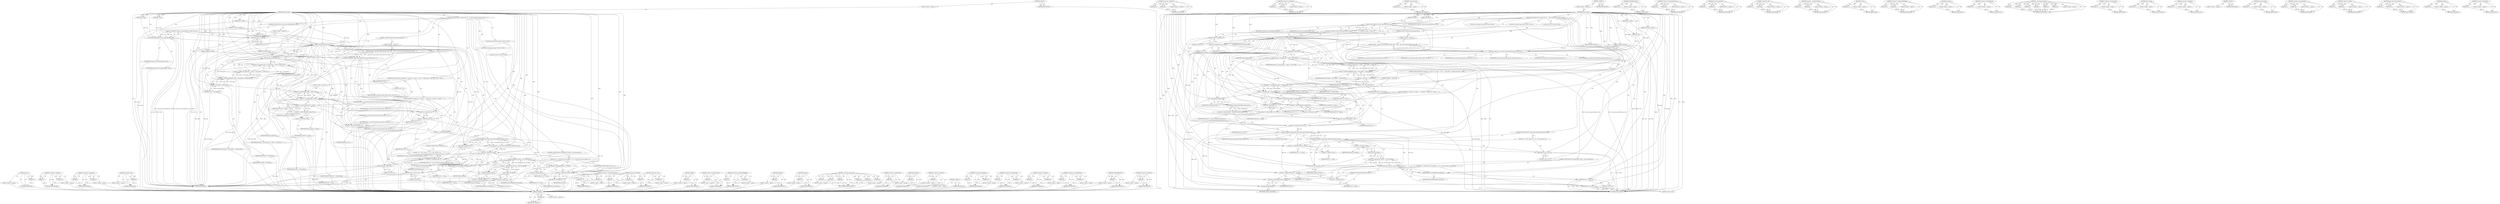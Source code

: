 digraph "&lt;operator&gt;.indirection" {
vulnerable_233 [label=<(METHOD,unlikely)>];
vulnerable_234 [label=<(PARAM,p1)>];
vulnerable_235 [label=<(BLOCK,&lt;empty&gt;,&lt;empty&gt;)>];
vulnerable_236 [label=<(METHOD_RETURN,ANY)>];
vulnerable_214 [label=<(METHOD,&lt;operator&gt;.notEquals)>];
vulnerable_215 [label=<(PARAM,p1)>];
vulnerable_216 [label=<(PARAM,p2)>];
vulnerable_217 [label=<(BLOCK,&lt;empty&gt;,&lt;empty&gt;)>];
vulnerable_218 [label=<(METHOD_RETURN,ANY)>];
vulnerable_168 [label=<(METHOD,&lt;operator&gt;.assignment)>];
vulnerable_169 [label=<(PARAM,p1)>];
vulnerable_170 [label=<(PARAM,p2)>];
vulnerable_171 [label=<(BLOCK,&lt;empty&gt;,&lt;empty&gt;)>];
vulnerable_172 [label=<(METHOD_RETURN,ANY)>];
vulnerable_192 [label=<(METHOD,&lt;operator&gt;.not)>];
vulnerable_193 [label=<(PARAM,p1)>];
vulnerable_194 [label=<(BLOCK,&lt;empty&gt;,&lt;empty&gt;)>];
vulnerable_195 [label=<(METHOD_RETURN,ANY)>];
vulnerable_6 [label=<(METHOD,&lt;global&gt;)<SUB>1</SUB>>];
vulnerable_7 [label=<(BLOCK,&lt;empty&gt;,&lt;empty&gt;)<SUB>1</SUB>>];
vulnerable_8 [label=<(METHOD,gup_huge_pud)<SUB>1</SUB>>];
vulnerable_9 [label=<(PARAM,pud_t orig)<SUB>1</SUB>>];
vulnerable_10 [label=<(PARAM,pud_t *pudp)<SUB>1</SUB>>];
vulnerable_11 [label=<(PARAM,unsigned long addr)<SUB>1</SUB>>];
vulnerable_12 [label=<(PARAM,unsigned long end)<SUB>2</SUB>>];
vulnerable_13 [label=<(PARAM,int write)<SUB>2</SUB>>];
vulnerable_14 [label=<(PARAM,struct page **pages)<SUB>2</SUB>>];
vulnerable_15 [label=<(PARAM,int *nr)<SUB>2</SUB>>];
vulnerable_16 [label=<(BLOCK,{
	struct page *head, *page;
	int refs;

	if (!...,{
	struct page *head, *page;
	int refs;

	if (!...)<SUB>3</SUB>>];
vulnerable_17 [label="<(LOCAL,struct page* head: page*)<SUB>4</SUB>>"];
vulnerable_18 [label="<(LOCAL,struct page* page: page*)<SUB>4</SUB>>"];
vulnerable_19 [label="<(LOCAL,int refs: int)<SUB>5</SUB>>"];
vulnerable_20 [label=<(CONTROL_STRUCTURE,IF,if (!pud_access_permitted(orig, write)))<SUB>7</SUB>>];
vulnerable_21 [label=<(&lt;operator&gt;.logicalNot,!pud_access_permitted(orig, write))<SUB>7</SUB>>];
vulnerable_22 [label=<(pud_access_permitted,pud_access_permitted(orig, write))<SUB>7</SUB>>];
vulnerable_23 [label=<(IDENTIFIER,orig,pud_access_permitted(orig, write))<SUB>7</SUB>>];
vulnerable_24 [label=<(IDENTIFIER,write,pud_access_permitted(orig, write))<SUB>7</SUB>>];
vulnerable_25 [label=<(BLOCK,&lt;empty&gt;,&lt;empty&gt;)<SUB>8</SUB>>];
vulnerable_26 [label=<(RETURN,return 0;,return 0;)<SUB>8</SUB>>];
vulnerable_27 [label=<(LITERAL,0,return 0;)<SUB>8</SUB>>];
vulnerable_28 [label=<(CONTROL_STRUCTURE,IF,if (pud_devmap(orig)))<SUB>10</SUB>>];
vulnerable_29 [label=<(pud_devmap,pud_devmap(orig))<SUB>10</SUB>>];
vulnerable_30 [label=<(IDENTIFIER,orig,pud_devmap(orig))<SUB>10</SUB>>];
vulnerable_31 [label=<(BLOCK,&lt;empty&gt;,&lt;empty&gt;)<SUB>11</SUB>>];
vulnerable_32 [label=<(RETURN,return __gup_device_huge_pud(orig, pudp, addr, ...,return __gup_device_huge_pud(orig, pudp, addr, ...)<SUB>11</SUB>>];
vulnerable_33 [label=<(__gup_device_huge_pud,__gup_device_huge_pud(orig, pudp, addr, end, pa...)<SUB>11</SUB>>];
vulnerable_34 [label=<(IDENTIFIER,orig,__gup_device_huge_pud(orig, pudp, addr, end, pa...)<SUB>11</SUB>>];
vulnerable_35 [label=<(IDENTIFIER,pudp,__gup_device_huge_pud(orig, pudp, addr, end, pa...)<SUB>11</SUB>>];
vulnerable_36 [label=<(IDENTIFIER,addr,__gup_device_huge_pud(orig, pudp, addr, end, pa...)<SUB>11</SUB>>];
vulnerable_37 [label=<(IDENTIFIER,end,__gup_device_huge_pud(orig, pudp, addr, end, pa...)<SUB>11</SUB>>];
vulnerable_38 [label=<(IDENTIFIER,pages,__gup_device_huge_pud(orig, pudp, addr, end, pa...)<SUB>11</SUB>>];
vulnerable_39 [label=<(IDENTIFIER,nr,__gup_device_huge_pud(orig, pudp, addr, end, pa...)<SUB>11</SUB>>];
vulnerable_40 [label=<(&lt;operator&gt;.assignment,refs = 0)<SUB>13</SUB>>];
vulnerable_41 [label=<(IDENTIFIER,refs,refs = 0)<SUB>13</SUB>>];
vulnerable_42 [label=<(LITERAL,0,refs = 0)<SUB>13</SUB>>];
vulnerable_43 [label=<(&lt;operator&gt;.assignment,page = pud_page(orig) + ((addr &amp; ~PUD_MASK) &gt;&gt; ...)<SUB>14</SUB>>];
vulnerable_44 [label=<(IDENTIFIER,page,page = pud_page(orig) + ((addr &amp; ~PUD_MASK) &gt;&gt; ...)<SUB>14</SUB>>];
vulnerable_45 [label=<(&lt;operator&gt;.addition,pud_page(orig) + ((addr &amp; ~PUD_MASK) &gt;&gt; PAGE_SH...)<SUB>14</SUB>>];
vulnerable_46 [label=<(pud_page,pud_page(orig))<SUB>14</SUB>>];
vulnerable_47 [label=<(IDENTIFIER,orig,pud_page(orig))<SUB>14</SUB>>];
vulnerable_48 [label=<(&lt;operator&gt;.arithmeticShiftRight,(addr &amp; ~PUD_MASK) &gt;&gt; PAGE_SHIFT)<SUB>14</SUB>>];
vulnerable_49 [label=<(&lt;operator&gt;.and,addr &amp; ~PUD_MASK)<SUB>14</SUB>>];
vulnerable_50 [label=<(IDENTIFIER,addr,addr &amp; ~PUD_MASK)<SUB>14</SUB>>];
vulnerable_51 [label=<(&lt;operator&gt;.not,~PUD_MASK)<SUB>14</SUB>>];
vulnerable_52 [label=<(IDENTIFIER,PUD_MASK,~PUD_MASK)<SUB>14</SUB>>];
vulnerable_53 [label=<(IDENTIFIER,PAGE_SHIFT,(addr &amp; ~PUD_MASK) &gt;&gt; PAGE_SHIFT)<SUB>14</SUB>>];
vulnerable_54 [label=<(CONTROL_STRUCTURE,DO,do {
		pages[*nr] = page;
		(*nr)++;
		page++;
 		refs++;
 	} while (addr += PAGE_SIZE, addr != end);)<SUB>15</SUB>>];
vulnerable_55 [label=<(BLOCK,{
		pages[*nr] = page;
		(*nr)++;
		page++;
 		...,{
		pages[*nr] = page;
		(*nr)++;
		page++;
 		...)<SUB>15</SUB>>];
vulnerable_56 [label=<(&lt;operator&gt;.assignment,pages[*nr] = page)<SUB>16</SUB>>];
vulnerable_57 [label=<(&lt;operator&gt;.indirectIndexAccess,pages[*nr])<SUB>16</SUB>>];
vulnerable_58 [label=<(IDENTIFIER,pages,pages[*nr] = page)<SUB>16</SUB>>];
vulnerable_59 [label=<(&lt;operator&gt;.indirection,*nr)<SUB>16</SUB>>];
vulnerable_60 [label=<(IDENTIFIER,nr,pages[*nr] = page)<SUB>16</SUB>>];
vulnerable_61 [label=<(IDENTIFIER,page,pages[*nr] = page)<SUB>16</SUB>>];
vulnerable_62 [label=<(&lt;operator&gt;.postIncrement,(*nr)++)<SUB>17</SUB>>];
vulnerable_63 [label=<(&lt;operator&gt;.indirection,*nr)<SUB>17</SUB>>];
vulnerable_64 [label=<(IDENTIFIER,nr,(*nr)++)<SUB>17</SUB>>];
vulnerable_65 [label=<(&lt;operator&gt;.postIncrement,page++)<SUB>18</SUB>>];
vulnerable_66 [label=<(IDENTIFIER,page,page++)<SUB>18</SUB>>];
vulnerable_67 [label=<(&lt;operator&gt;.postIncrement,refs++)<SUB>19</SUB>>];
vulnerable_68 [label=<(IDENTIFIER,refs,refs++)<SUB>19</SUB>>];
vulnerable_69 [label=<(BLOCK,&lt;empty&gt;,&lt;empty&gt;)<SUB>20</SUB>>];
vulnerable_70 [label=<(&lt;operator&gt;.assignmentPlus,addr += PAGE_SIZE)<SUB>20</SUB>>];
vulnerable_71 [label=<(IDENTIFIER,addr,addr += PAGE_SIZE)<SUB>20</SUB>>];
vulnerable_72 [label=<(IDENTIFIER,PAGE_SIZE,addr += PAGE_SIZE)<SUB>20</SUB>>];
vulnerable_73 [label=<(&lt;operator&gt;.notEquals,addr != end)<SUB>20</SUB>>];
vulnerable_74 [label=<(IDENTIFIER,addr,addr != end)<SUB>20</SUB>>];
vulnerable_75 [label=<(IDENTIFIER,end,addr != end)<SUB>20</SUB>>];
vulnerable_76 [label=<(&lt;operator&gt;.assignment,head = compound_head(pud_page(orig)))<SUB>22</SUB>>];
vulnerable_77 [label=<(IDENTIFIER,head,head = compound_head(pud_page(orig)))<SUB>22</SUB>>];
vulnerable_78 [label=<(compound_head,compound_head(pud_page(orig)))<SUB>22</SUB>>];
vulnerable_79 [label=<(pud_page,pud_page(orig))<SUB>22</SUB>>];
vulnerable_80 [label=<(IDENTIFIER,orig,pud_page(orig))<SUB>22</SUB>>];
vulnerable_81 [label=<(CONTROL_STRUCTURE,IF,if (!page_cache_add_speculative(head, refs)))<SUB>23</SUB>>];
vulnerable_82 [label=<(&lt;operator&gt;.logicalNot,!page_cache_add_speculative(head, refs))<SUB>23</SUB>>];
vulnerable_83 [label=<(page_cache_add_speculative,page_cache_add_speculative(head, refs))<SUB>23</SUB>>];
vulnerable_84 [label=<(IDENTIFIER,head,page_cache_add_speculative(head, refs))<SUB>23</SUB>>];
vulnerable_85 [label=<(IDENTIFIER,refs,page_cache_add_speculative(head, refs))<SUB>23</SUB>>];
vulnerable_86 [label=<(BLOCK,{
 		*nr -= refs;
 		return 0;
 	},{
 		*nr -= refs;
 		return 0;
 	})<SUB>23</SUB>>];
vulnerable_87 [label=<(&lt;operator&gt;.assignmentMinus,*nr -= refs)<SUB>24</SUB>>];
vulnerable_88 [label=<(&lt;operator&gt;.indirection,*nr)<SUB>24</SUB>>];
vulnerable_89 [label=<(IDENTIFIER,nr,*nr -= refs)<SUB>24</SUB>>];
vulnerable_90 [label=<(IDENTIFIER,refs,*nr -= refs)<SUB>24</SUB>>];
vulnerable_91 [label=<(RETURN,return 0;,return 0;)<SUB>25</SUB>>];
vulnerable_92 [label=<(LITERAL,0,return 0;)<SUB>25</SUB>>];
vulnerable_93 [label=<(CONTROL_STRUCTURE,IF,if (unlikely(pud_val(orig) != pud_val(*pudp))))<SUB>28</SUB>>];
vulnerable_94 [label=<(unlikely,unlikely(pud_val(orig) != pud_val(*pudp)))<SUB>28</SUB>>];
vulnerable_95 [label=<(&lt;operator&gt;.notEquals,pud_val(orig) != pud_val(*pudp))<SUB>28</SUB>>];
vulnerable_96 [label=<(pud_val,pud_val(orig))<SUB>28</SUB>>];
vulnerable_97 [label=<(IDENTIFIER,orig,pud_val(orig))<SUB>28</SUB>>];
vulnerable_98 [label=<(pud_val,pud_val(*pudp))<SUB>28</SUB>>];
vulnerable_99 [label=<(&lt;operator&gt;.indirection,*pudp)<SUB>28</SUB>>];
vulnerable_100 [label=<(IDENTIFIER,pudp,pud_val(*pudp))<SUB>28</SUB>>];
vulnerable_101 [label=<(BLOCK,{
		*nr -= refs;
		while (refs--)
			put_page(h...,{
		*nr -= refs;
		while (refs--)
			put_page(h...)<SUB>28</SUB>>];
vulnerable_102 [label=<(&lt;operator&gt;.assignmentMinus,*nr -= refs)<SUB>29</SUB>>];
vulnerable_103 [label=<(&lt;operator&gt;.indirection,*nr)<SUB>29</SUB>>];
vulnerable_104 [label=<(IDENTIFIER,nr,*nr -= refs)<SUB>29</SUB>>];
vulnerable_105 [label=<(IDENTIFIER,refs,*nr -= refs)<SUB>29</SUB>>];
vulnerable_106 [label=<(CONTROL_STRUCTURE,WHILE,while (refs--))<SUB>30</SUB>>];
vulnerable_107 [label=<(&lt;operator&gt;.postDecrement,refs--)<SUB>30</SUB>>];
vulnerable_108 [label=<(IDENTIFIER,refs,refs--)<SUB>30</SUB>>];
vulnerable_109 [label=<(put_page,put_page(head))<SUB>31</SUB>>];
vulnerable_110 [label=<(IDENTIFIER,head,put_page(head))<SUB>31</SUB>>];
vulnerable_111 [label=<(RETURN,return 0;,return 0;)<SUB>32</SUB>>];
vulnerable_112 [label=<(LITERAL,0,return 0;)<SUB>32</SUB>>];
vulnerable_113 [label=<(SetPageReferenced,SetPageReferenced(head))<SUB>35</SUB>>];
vulnerable_114 [label=<(IDENTIFIER,head,SetPageReferenced(head))<SUB>35</SUB>>];
vulnerable_115 [label=<(RETURN,return 1;,return 1;)<SUB>36</SUB>>];
vulnerable_116 [label=<(LITERAL,1,return 1;)<SUB>36</SUB>>];
vulnerable_117 [label=<(METHOD_RETURN,int)<SUB>1</SUB>>];
vulnerable_119 [label=<(METHOD_RETURN,ANY)<SUB>1</SUB>>];
vulnerable_249 [label=<(METHOD,SetPageReferenced)>];
vulnerable_250 [label=<(PARAM,p1)>];
vulnerable_251 [label=<(BLOCK,&lt;empty&gt;,&lt;empty&gt;)>];
vulnerable_252 [label=<(METHOD_RETURN,ANY)>];
vulnerable_196 [label=<(METHOD,&lt;operator&gt;.indirectIndexAccess)>];
vulnerable_197 [label=<(PARAM,p1)>];
vulnerable_198 [label=<(PARAM,p2)>];
vulnerable_199 [label=<(BLOCK,&lt;empty&gt;,&lt;empty&gt;)>];
vulnerable_200 [label=<(METHOD_RETURN,ANY)>];
vulnerable_150 [label=<(METHOD,pud_access_permitted)>];
vulnerable_151 [label=<(PARAM,p1)>];
vulnerable_152 [label=<(PARAM,p2)>];
vulnerable_153 [label=<(BLOCK,&lt;empty&gt;,&lt;empty&gt;)>];
vulnerable_154 [label=<(METHOD_RETURN,ANY)>];
vulnerable_187 [label=<(METHOD,&lt;operator&gt;.and)>];
vulnerable_188 [label=<(PARAM,p1)>];
vulnerable_189 [label=<(PARAM,p2)>];
vulnerable_190 [label=<(BLOCK,&lt;empty&gt;,&lt;empty&gt;)>];
vulnerable_191 [label=<(METHOD_RETURN,ANY)>];
vulnerable_228 [label=<(METHOD,&lt;operator&gt;.assignmentMinus)>];
vulnerable_229 [label=<(PARAM,p1)>];
vulnerable_230 [label=<(PARAM,p2)>];
vulnerable_231 [label=<(BLOCK,&lt;empty&gt;,&lt;empty&gt;)>];
vulnerable_232 [label=<(METHOD_RETURN,ANY)>];
vulnerable_237 [label=<(METHOD,pud_val)>];
vulnerable_238 [label=<(PARAM,p1)>];
vulnerable_239 [label=<(BLOCK,&lt;empty&gt;,&lt;empty&gt;)>];
vulnerable_240 [label=<(METHOD_RETURN,ANY)>];
vulnerable_182 [label=<(METHOD,&lt;operator&gt;.arithmeticShiftRight)>];
vulnerable_183 [label=<(PARAM,p1)>];
vulnerable_184 [label=<(PARAM,p2)>];
vulnerable_185 [label=<(BLOCK,&lt;empty&gt;,&lt;empty&gt;)>];
vulnerable_186 [label=<(METHOD_RETURN,ANY)>];
vulnerable_178 [label=<(METHOD,pud_page)>];
vulnerable_179 [label=<(PARAM,p1)>];
vulnerable_180 [label=<(BLOCK,&lt;empty&gt;,&lt;empty&gt;)>];
vulnerable_181 [label=<(METHOD_RETURN,ANY)>];
vulnerable_241 [label=<(METHOD,&lt;operator&gt;.postDecrement)>];
vulnerable_242 [label=<(PARAM,p1)>];
vulnerable_243 [label=<(BLOCK,&lt;empty&gt;,&lt;empty&gt;)>];
vulnerable_244 [label=<(METHOD_RETURN,ANY)>];
vulnerable_159 [label=<(METHOD,__gup_device_huge_pud)>];
vulnerable_160 [label=<(PARAM,p1)>];
vulnerable_161 [label=<(PARAM,p2)>];
vulnerable_162 [label=<(PARAM,p3)>];
vulnerable_163 [label=<(PARAM,p4)>];
vulnerable_164 [label=<(PARAM,p5)>];
vulnerable_165 [label=<(PARAM,p6)>];
vulnerable_166 [label=<(BLOCK,&lt;empty&gt;,&lt;empty&gt;)>];
vulnerable_167 [label=<(METHOD_RETURN,ANY)>];
vulnerable_205 [label=<(METHOD,&lt;operator&gt;.postIncrement)>];
vulnerable_206 [label=<(PARAM,p1)>];
vulnerable_207 [label=<(BLOCK,&lt;empty&gt;,&lt;empty&gt;)>];
vulnerable_208 [label=<(METHOD_RETURN,ANY)>];
vulnerable_155 [label=<(METHOD,pud_devmap)>];
vulnerable_156 [label=<(PARAM,p1)>];
vulnerable_157 [label=<(BLOCK,&lt;empty&gt;,&lt;empty&gt;)>];
vulnerable_158 [label=<(METHOD_RETURN,ANY)>];
vulnerable_146 [label=<(METHOD,&lt;operator&gt;.logicalNot)>];
vulnerable_147 [label=<(PARAM,p1)>];
vulnerable_148 [label=<(BLOCK,&lt;empty&gt;,&lt;empty&gt;)>];
vulnerable_149 [label=<(METHOD_RETURN,ANY)>];
vulnerable_140 [label=<(METHOD,&lt;global&gt;)<SUB>1</SUB>>];
vulnerable_141 [label=<(BLOCK,&lt;empty&gt;,&lt;empty&gt;)>];
vulnerable_142 [label=<(METHOD_RETURN,ANY)>];
vulnerable_219 [label=<(METHOD,compound_head)>];
vulnerable_220 [label=<(PARAM,p1)>];
vulnerable_221 [label=<(BLOCK,&lt;empty&gt;,&lt;empty&gt;)>];
vulnerable_222 [label=<(METHOD_RETURN,ANY)>];
vulnerable_209 [label=<(METHOD,&lt;operator&gt;.assignmentPlus)>];
vulnerable_210 [label=<(PARAM,p1)>];
vulnerable_211 [label=<(PARAM,p2)>];
vulnerable_212 [label=<(BLOCK,&lt;empty&gt;,&lt;empty&gt;)>];
vulnerable_213 [label=<(METHOD_RETURN,ANY)>];
vulnerable_173 [label=<(METHOD,&lt;operator&gt;.addition)>];
vulnerable_174 [label=<(PARAM,p1)>];
vulnerable_175 [label=<(PARAM,p2)>];
vulnerable_176 [label=<(BLOCK,&lt;empty&gt;,&lt;empty&gt;)>];
vulnerable_177 [label=<(METHOD_RETURN,ANY)>];
vulnerable_223 [label=<(METHOD,page_cache_add_speculative)>];
vulnerable_224 [label=<(PARAM,p1)>];
vulnerable_225 [label=<(PARAM,p2)>];
vulnerable_226 [label=<(BLOCK,&lt;empty&gt;,&lt;empty&gt;)>];
vulnerable_227 [label=<(METHOD_RETURN,ANY)>];
vulnerable_245 [label=<(METHOD,put_page)>];
vulnerable_246 [label=<(PARAM,p1)>];
vulnerable_247 [label=<(BLOCK,&lt;empty&gt;,&lt;empty&gt;)>];
vulnerable_248 [label=<(METHOD_RETURN,ANY)>];
vulnerable_201 [label=<(METHOD,&lt;operator&gt;.indirection)>];
vulnerable_202 [label=<(PARAM,p1)>];
vulnerable_203 [label=<(BLOCK,&lt;empty&gt;,&lt;empty&gt;)>];
vulnerable_204 [label=<(METHOD_RETURN,ANY)>];
fixed_232 [label=<(METHOD,pud_val)>];
fixed_233 [label=<(PARAM,p1)>];
fixed_234 [label=<(BLOCK,&lt;empty&gt;,&lt;empty&gt;)>];
fixed_235 [label=<(METHOD_RETURN,ANY)>];
fixed_213 [label=<(METHOD,&lt;operator&gt;.notEquals)>];
fixed_214 [label=<(PARAM,p1)>];
fixed_215 [label=<(PARAM,p2)>];
fixed_216 [label=<(BLOCK,&lt;empty&gt;,&lt;empty&gt;)>];
fixed_217 [label=<(METHOD_RETURN,ANY)>];
fixed_167 [label=<(METHOD,&lt;operator&gt;.assignment)>];
fixed_168 [label=<(PARAM,p1)>];
fixed_169 [label=<(PARAM,p2)>];
fixed_170 [label=<(BLOCK,&lt;empty&gt;,&lt;empty&gt;)>];
fixed_171 [label=<(METHOD_RETURN,ANY)>];
fixed_191 [label=<(METHOD,&lt;operator&gt;.not)>];
fixed_192 [label=<(PARAM,p1)>];
fixed_193 [label=<(BLOCK,&lt;empty&gt;,&lt;empty&gt;)>];
fixed_194 [label=<(METHOD_RETURN,ANY)>];
fixed_6 [label=<(METHOD,&lt;global&gt;)<SUB>1</SUB>>];
fixed_7 [label=<(BLOCK,&lt;empty&gt;,&lt;empty&gt;)<SUB>1</SUB>>];
fixed_8 [label=<(METHOD,gup_huge_pud)<SUB>1</SUB>>];
fixed_9 [label=<(PARAM,pud_t orig)<SUB>1</SUB>>];
fixed_10 [label=<(PARAM,pud_t *pudp)<SUB>1</SUB>>];
fixed_11 [label=<(PARAM,unsigned long addr)<SUB>1</SUB>>];
fixed_12 [label=<(PARAM,unsigned long end)<SUB>2</SUB>>];
fixed_13 [label=<(PARAM,int write)<SUB>2</SUB>>];
fixed_14 [label=<(PARAM,struct page **pages)<SUB>2</SUB>>];
fixed_15 [label=<(PARAM,int *nr)<SUB>2</SUB>>];
fixed_16 [label=<(BLOCK,{
	struct page *head, *page;
	int refs;

	if (!...,{
	struct page *head, *page;
	int refs;

	if (!...)<SUB>3</SUB>>];
fixed_17 [label="<(LOCAL,struct page* head: page*)<SUB>4</SUB>>"];
fixed_18 [label="<(LOCAL,struct page* page: page*)<SUB>4</SUB>>"];
fixed_19 [label="<(LOCAL,int refs: int)<SUB>5</SUB>>"];
fixed_20 [label=<(CONTROL_STRUCTURE,IF,if (!pud_access_permitted(orig, write)))<SUB>7</SUB>>];
fixed_21 [label=<(&lt;operator&gt;.logicalNot,!pud_access_permitted(orig, write))<SUB>7</SUB>>];
fixed_22 [label=<(pud_access_permitted,pud_access_permitted(orig, write))<SUB>7</SUB>>];
fixed_23 [label=<(IDENTIFIER,orig,pud_access_permitted(orig, write))<SUB>7</SUB>>];
fixed_24 [label=<(IDENTIFIER,write,pud_access_permitted(orig, write))<SUB>7</SUB>>];
fixed_25 [label=<(BLOCK,&lt;empty&gt;,&lt;empty&gt;)<SUB>8</SUB>>];
fixed_26 [label=<(RETURN,return 0;,return 0;)<SUB>8</SUB>>];
fixed_27 [label=<(LITERAL,0,return 0;)<SUB>8</SUB>>];
fixed_28 [label=<(CONTROL_STRUCTURE,IF,if (pud_devmap(orig)))<SUB>10</SUB>>];
fixed_29 [label=<(pud_devmap,pud_devmap(orig))<SUB>10</SUB>>];
fixed_30 [label=<(IDENTIFIER,orig,pud_devmap(orig))<SUB>10</SUB>>];
fixed_31 [label=<(BLOCK,&lt;empty&gt;,&lt;empty&gt;)<SUB>11</SUB>>];
fixed_32 [label=<(RETURN,return __gup_device_huge_pud(orig, pudp, addr, ...,return __gup_device_huge_pud(orig, pudp, addr, ...)<SUB>11</SUB>>];
fixed_33 [label=<(__gup_device_huge_pud,__gup_device_huge_pud(orig, pudp, addr, end, pa...)<SUB>11</SUB>>];
fixed_34 [label=<(IDENTIFIER,orig,__gup_device_huge_pud(orig, pudp, addr, end, pa...)<SUB>11</SUB>>];
fixed_35 [label=<(IDENTIFIER,pudp,__gup_device_huge_pud(orig, pudp, addr, end, pa...)<SUB>11</SUB>>];
fixed_36 [label=<(IDENTIFIER,addr,__gup_device_huge_pud(orig, pudp, addr, end, pa...)<SUB>11</SUB>>];
fixed_37 [label=<(IDENTIFIER,end,__gup_device_huge_pud(orig, pudp, addr, end, pa...)<SUB>11</SUB>>];
fixed_38 [label=<(IDENTIFIER,pages,__gup_device_huge_pud(orig, pudp, addr, end, pa...)<SUB>11</SUB>>];
fixed_39 [label=<(IDENTIFIER,nr,__gup_device_huge_pud(orig, pudp, addr, end, pa...)<SUB>11</SUB>>];
fixed_40 [label=<(&lt;operator&gt;.assignment,refs = 0)<SUB>13</SUB>>];
fixed_41 [label=<(IDENTIFIER,refs,refs = 0)<SUB>13</SUB>>];
fixed_42 [label=<(LITERAL,0,refs = 0)<SUB>13</SUB>>];
fixed_43 [label=<(&lt;operator&gt;.assignment,page = pud_page(orig) + ((addr &amp; ~PUD_MASK) &gt;&gt; ...)<SUB>14</SUB>>];
fixed_44 [label=<(IDENTIFIER,page,page = pud_page(orig) + ((addr &amp; ~PUD_MASK) &gt;&gt; ...)<SUB>14</SUB>>];
fixed_45 [label=<(&lt;operator&gt;.addition,pud_page(orig) + ((addr &amp; ~PUD_MASK) &gt;&gt; PAGE_SH...)<SUB>14</SUB>>];
fixed_46 [label=<(pud_page,pud_page(orig))<SUB>14</SUB>>];
fixed_47 [label=<(IDENTIFIER,orig,pud_page(orig))<SUB>14</SUB>>];
fixed_48 [label=<(&lt;operator&gt;.arithmeticShiftRight,(addr &amp; ~PUD_MASK) &gt;&gt; PAGE_SHIFT)<SUB>14</SUB>>];
fixed_49 [label=<(&lt;operator&gt;.and,addr &amp; ~PUD_MASK)<SUB>14</SUB>>];
fixed_50 [label=<(IDENTIFIER,addr,addr &amp; ~PUD_MASK)<SUB>14</SUB>>];
fixed_51 [label=<(&lt;operator&gt;.not,~PUD_MASK)<SUB>14</SUB>>];
fixed_52 [label=<(IDENTIFIER,PUD_MASK,~PUD_MASK)<SUB>14</SUB>>];
fixed_53 [label=<(IDENTIFIER,PAGE_SHIFT,(addr &amp; ~PUD_MASK) &gt;&gt; PAGE_SHIFT)<SUB>14</SUB>>];
fixed_54 [label=<(CONTROL_STRUCTURE,DO,do {
		pages[*nr] = page;
		(*nr)++;
		page++;
 		refs++;
 	} while (addr += PAGE_SIZE, addr != end);)<SUB>15</SUB>>];
fixed_55 [label=<(BLOCK,{
		pages[*nr] = page;
		(*nr)++;
		page++;
 		...,{
		pages[*nr] = page;
		(*nr)++;
		page++;
 		...)<SUB>15</SUB>>];
fixed_56 [label=<(&lt;operator&gt;.assignment,pages[*nr] = page)<SUB>16</SUB>>];
fixed_57 [label=<(&lt;operator&gt;.indirectIndexAccess,pages[*nr])<SUB>16</SUB>>];
fixed_58 [label=<(IDENTIFIER,pages,pages[*nr] = page)<SUB>16</SUB>>];
fixed_59 [label=<(&lt;operator&gt;.indirection,*nr)<SUB>16</SUB>>];
fixed_60 [label=<(IDENTIFIER,nr,pages[*nr] = page)<SUB>16</SUB>>];
fixed_61 [label=<(IDENTIFIER,page,pages[*nr] = page)<SUB>16</SUB>>];
fixed_62 [label=<(&lt;operator&gt;.postIncrement,(*nr)++)<SUB>17</SUB>>];
fixed_63 [label=<(&lt;operator&gt;.indirection,*nr)<SUB>17</SUB>>];
fixed_64 [label=<(IDENTIFIER,nr,(*nr)++)<SUB>17</SUB>>];
fixed_65 [label=<(&lt;operator&gt;.postIncrement,page++)<SUB>18</SUB>>];
fixed_66 [label=<(IDENTIFIER,page,page++)<SUB>18</SUB>>];
fixed_67 [label=<(&lt;operator&gt;.postIncrement,refs++)<SUB>19</SUB>>];
fixed_68 [label=<(IDENTIFIER,refs,refs++)<SUB>19</SUB>>];
fixed_69 [label=<(BLOCK,&lt;empty&gt;,&lt;empty&gt;)<SUB>20</SUB>>];
fixed_70 [label=<(&lt;operator&gt;.assignmentPlus,addr += PAGE_SIZE)<SUB>20</SUB>>];
fixed_71 [label=<(IDENTIFIER,addr,addr += PAGE_SIZE)<SUB>20</SUB>>];
fixed_72 [label=<(IDENTIFIER,PAGE_SIZE,addr += PAGE_SIZE)<SUB>20</SUB>>];
fixed_73 [label=<(&lt;operator&gt;.notEquals,addr != end)<SUB>20</SUB>>];
fixed_74 [label=<(IDENTIFIER,addr,addr != end)<SUB>20</SUB>>];
fixed_75 [label=<(IDENTIFIER,end,addr != end)<SUB>20</SUB>>];
fixed_76 [label=<(&lt;operator&gt;.assignment,head = try_get_compound_head(pud_page(orig), refs))<SUB>22</SUB>>];
fixed_77 [label=<(IDENTIFIER,head,head = try_get_compound_head(pud_page(orig), refs))<SUB>22</SUB>>];
fixed_78 [label=<(try_get_compound_head,try_get_compound_head(pud_page(orig), refs))<SUB>22</SUB>>];
fixed_79 [label=<(pud_page,pud_page(orig))<SUB>22</SUB>>];
fixed_80 [label=<(IDENTIFIER,orig,pud_page(orig))<SUB>22</SUB>>];
fixed_81 [label=<(IDENTIFIER,refs,try_get_compound_head(pud_page(orig), refs))<SUB>22</SUB>>];
fixed_82 [label=<(CONTROL_STRUCTURE,IF,if (!head))<SUB>23</SUB>>];
fixed_83 [label=<(&lt;operator&gt;.logicalNot,!head)<SUB>23</SUB>>];
fixed_84 [label=<(IDENTIFIER,head,!head)<SUB>23</SUB>>];
fixed_85 [label=<(BLOCK,{
 		*nr -= refs;
 		return 0;
 	},{
 		*nr -= refs;
 		return 0;
 	})<SUB>23</SUB>>];
fixed_86 [label=<(&lt;operator&gt;.assignmentMinus,*nr -= refs)<SUB>24</SUB>>];
fixed_87 [label=<(&lt;operator&gt;.indirection,*nr)<SUB>24</SUB>>];
fixed_88 [label=<(IDENTIFIER,nr,*nr -= refs)<SUB>24</SUB>>];
fixed_89 [label=<(IDENTIFIER,refs,*nr -= refs)<SUB>24</SUB>>];
fixed_90 [label=<(RETURN,return 0;,return 0;)<SUB>25</SUB>>];
fixed_91 [label=<(LITERAL,0,return 0;)<SUB>25</SUB>>];
fixed_92 [label=<(CONTROL_STRUCTURE,IF,if (unlikely(pud_val(orig) != pud_val(*pudp))))<SUB>28</SUB>>];
fixed_93 [label=<(unlikely,unlikely(pud_val(orig) != pud_val(*pudp)))<SUB>28</SUB>>];
fixed_94 [label=<(&lt;operator&gt;.notEquals,pud_val(orig) != pud_val(*pudp))<SUB>28</SUB>>];
fixed_95 [label=<(pud_val,pud_val(orig))<SUB>28</SUB>>];
fixed_96 [label=<(IDENTIFIER,orig,pud_val(orig))<SUB>28</SUB>>];
fixed_97 [label=<(pud_val,pud_val(*pudp))<SUB>28</SUB>>];
fixed_98 [label=<(&lt;operator&gt;.indirection,*pudp)<SUB>28</SUB>>];
fixed_99 [label=<(IDENTIFIER,pudp,pud_val(*pudp))<SUB>28</SUB>>];
fixed_100 [label=<(BLOCK,{
		*nr -= refs;
		while (refs--)
			put_page(h...,{
		*nr -= refs;
		while (refs--)
			put_page(h...)<SUB>28</SUB>>];
fixed_101 [label=<(&lt;operator&gt;.assignmentMinus,*nr -= refs)<SUB>29</SUB>>];
fixed_102 [label=<(&lt;operator&gt;.indirection,*nr)<SUB>29</SUB>>];
fixed_103 [label=<(IDENTIFIER,nr,*nr -= refs)<SUB>29</SUB>>];
fixed_104 [label=<(IDENTIFIER,refs,*nr -= refs)<SUB>29</SUB>>];
fixed_105 [label=<(CONTROL_STRUCTURE,WHILE,while (refs--))<SUB>30</SUB>>];
fixed_106 [label=<(&lt;operator&gt;.postDecrement,refs--)<SUB>30</SUB>>];
fixed_107 [label=<(IDENTIFIER,refs,refs--)<SUB>30</SUB>>];
fixed_108 [label=<(put_page,put_page(head))<SUB>31</SUB>>];
fixed_109 [label=<(IDENTIFIER,head,put_page(head))<SUB>31</SUB>>];
fixed_110 [label=<(RETURN,return 0;,return 0;)<SUB>32</SUB>>];
fixed_111 [label=<(LITERAL,0,return 0;)<SUB>32</SUB>>];
fixed_112 [label=<(SetPageReferenced,SetPageReferenced(head))<SUB>35</SUB>>];
fixed_113 [label=<(IDENTIFIER,head,SetPageReferenced(head))<SUB>35</SUB>>];
fixed_114 [label=<(RETURN,return 1;,return 1;)<SUB>36</SUB>>];
fixed_115 [label=<(LITERAL,1,return 1;)<SUB>36</SUB>>];
fixed_116 [label=<(METHOD_RETURN,int)<SUB>1</SUB>>];
fixed_118 [label=<(METHOD_RETURN,ANY)<SUB>1</SUB>>];
fixed_195 [label=<(METHOD,&lt;operator&gt;.indirectIndexAccess)>];
fixed_196 [label=<(PARAM,p1)>];
fixed_197 [label=<(PARAM,p2)>];
fixed_198 [label=<(BLOCK,&lt;empty&gt;,&lt;empty&gt;)>];
fixed_199 [label=<(METHOD_RETURN,ANY)>];
fixed_149 [label=<(METHOD,pud_access_permitted)>];
fixed_150 [label=<(PARAM,p1)>];
fixed_151 [label=<(PARAM,p2)>];
fixed_152 [label=<(BLOCK,&lt;empty&gt;,&lt;empty&gt;)>];
fixed_153 [label=<(METHOD_RETURN,ANY)>];
fixed_186 [label=<(METHOD,&lt;operator&gt;.and)>];
fixed_187 [label=<(PARAM,p1)>];
fixed_188 [label=<(PARAM,p2)>];
fixed_189 [label=<(BLOCK,&lt;empty&gt;,&lt;empty&gt;)>];
fixed_190 [label=<(METHOD_RETURN,ANY)>];
fixed_228 [label=<(METHOD,unlikely)>];
fixed_229 [label=<(PARAM,p1)>];
fixed_230 [label=<(BLOCK,&lt;empty&gt;,&lt;empty&gt;)>];
fixed_231 [label=<(METHOD_RETURN,ANY)>];
fixed_236 [label=<(METHOD,&lt;operator&gt;.postDecrement)>];
fixed_237 [label=<(PARAM,p1)>];
fixed_238 [label=<(BLOCK,&lt;empty&gt;,&lt;empty&gt;)>];
fixed_239 [label=<(METHOD_RETURN,ANY)>];
fixed_181 [label=<(METHOD,&lt;operator&gt;.arithmeticShiftRight)>];
fixed_182 [label=<(PARAM,p1)>];
fixed_183 [label=<(PARAM,p2)>];
fixed_184 [label=<(BLOCK,&lt;empty&gt;,&lt;empty&gt;)>];
fixed_185 [label=<(METHOD_RETURN,ANY)>];
fixed_177 [label=<(METHOD,pud_page)>];
fixed_178 [label=<(PARAM,p1)>];
fixed_179 [label=<(BLOCK,&lt;empty&gt;,&lt;empty&gt;)>];
fixed_180 [label=<(METHOD_RETURN,ANY)>];
fixed_240 [label=<(METHOD,put_page)>];
fixed_241 [label=<(PARAM,p1)>];
fixed_242 [label=<(BLOCK,&lt;empty&gt;,&lt;empty&gt;)>];
fixed_243 [label=<(METHOD_RETURN,ANY)>];
fixed_158 [label=<(METHOD,__gup_device_huge_pud)>];
fixed_159 [label=<(PARAM,p1)>];
fixed_160 [label=<(PARAM,p2)>];
fixed_161 [label=<(PARAM,p3)>];
fixed_162 [label=<(PARAM,p4)>];
fixed_163 [label=<(PARAM,p5)>];
fixed_164 [label=<(PARAM,p6)>];
fixed_165 [label=<(BLOCK,&lt;empty&gt;,&lt;empty&gt;)>];
fixed_166 [label=<(METHOD_RETURN,ANY)>];
fixed_204 [label=<(METHOD,&lt;operator&gt;.postIncrement)>];
fixed_205 [label=<(PARAM,p1)>];
fixed_206 [label=<(BLOCK,&lt;empty&gt;,&lt;empty&gt;)>];
fixed_207 [label=<(METHOD_RETURN,ANY)>];
fixed_154 [label=<(METHOD,pud_devmap)>];
fixed_155 [label=<(PARAM,p1)>];
fixed_156 [label=<(BLOCK,&lt;empty&gt;,&lt;empty&gt;)>];
fixed_157 [label=<(METHOD_RETURN,ANY)>];
fixed_145 [label=<(METHOD,&lt;operator&gt;.logicalNot)>];
fixed_146 [label=<(PARAM,p1)>];
fixed_147 [label=<(BLOCK,&lt;empty&gt;,&lt;empty&gt;)>];
fixed_148 [label=<(METHOD_RETURN,ANY)>];
fixed_139 [label=<(METHOD,&lt;global&gt;)<SUB>1</SUB>>];
fixed_140 [label=<(BLOCK,&lt;empty&gt;,&lt;empty&gt;)>];
fixed_141 [label=<(METHOD_RETURN,ANY)>];
fixed_218 [label=<(METHOD,try_get_compound_head)>];
fixed_219 [label=<(PARAM,p1)>];
fixed_220 [label=<(PARAM,p2)>];
fixed_221 [label=<(BLOCK,&lt;empty&gt;,&lt;empty&gt;)>];
fixed_222 [label=<(METHOD_RETURN,ANY)>];
fixed_208 [label=<(METHOD,&lt;operator&gt;.assignmentPlus)>];
fixed_209 [label=<(PARAM,p1)>];
fixed_210 [label=<(PARAM,p2)>];
fixed_211 [label=<(BLOCK,&lt;empty&gt;,&lt;empty&gt;)>];
fixed_212 [label=<(METHOD_RETURN,ANY)>];
fixed_172 [label=<(METHOD,&lt;operator&gt;.addition)>];
fixed_173 [label=<(PARAM,p1)>];
fixed_174 [label=<(PARAM,p2)>];
fixed_175 [label=<(BLOCK,&lt;empty&gt;,&lt;empty&gt;)>];
fixed_176 [label=<(METHOD_RETURN,ANY)>];
fixed_223 [label=<(METHOD,&lt;operator&gt;.assignmentMinus)>];
fixed_224 [label=<(PARAM,p1)>];
fixed_225 [label=<(PARAM,p2)>];
fixed_226 [label=<(BLOCK,&lt;empty&gt;,&lt;empty&gt;)>];
fixed_227 [label=<(METHOD_RETURN,ANY)>];
fixed_244 [label=<(METHOD,SetPageReferenced)>];
fixed_245 [label=<(PARAM,p1)>];
fixed_246 [label=<(BLOCK,&lt;empty&gt;,&lt;empty&gt;)>];
fixed_247 [label=<(METHOD_RETURN,ANY)>];
fixed_200 [label=<(METHOD,&lt;operator&gt;.indirection)>];
fixed_201 [label=<(PARAM,p1)>];
fixed_202 [label=<(BLOCK,&lt;empty&gt;,&lt;empty&gt;)>];
fixed_203 [label=<(METHOD_RETURN,ANY)>];
vulnerable_233 -> vulnerable_234  [key=0, label="AST: "];
vulnerable_233 -> vulnerable_234  [key=1, label="DDG: "];
vulnerable_233 -> vulnerable_235  [key=0, label="AST: "];
vulnerable_233 -> vulnerable_236  [key=0, label="AST: "];
vulnerable_233 -> vulnerable_236  [key=1, label="CFG: "];
vulnerable_234 -> vulnerable_236  [key=0, label="DDG: p1"];
vulnerable_214 -> vulnerable_215  [key=0, label="AST: "];
vulnerable_214 -> vulnerable_215  [key=1, label="DDG: "];
vulnerable_214 -> vulnerable_217  [key=0, label="AST: "];
vulnerable_214 -> vulnerable_216  [key=0, label="AST: "];
vulnerable_214 -> vulnerable_216  [key=1, label="DDG: "];
vulnerable_214 -> vulnerable_218  [key=0, label="AST: "];
vulnerable_214 -> vulnerable_218  [key=1, label="CFG: "];
vulnerable_215 -> vulnerable_218  [key=0, label="DDG: p1"];
vulnerable_216 -> vulnerable_218  [key=0, label="DDG: p2"];
vulnerable_168 -> vulnerable_169  [key=0, label="AST: "];
vulnerable_168 -> vulnerable_169  [key=1, label="DDG: "];
vulnerable_168 -> vulnerable_171  [key=0, label="AST: "];
vulnerable_168 -> vulnerable_170  [key=0, label="AST: "];
vulnerable_168 -> vulnerable_170  [key=1, label="DDG: "];
vulnerable_168 -> vulnerable_172  [key=0, label="AST: "];
vulnerable_168 -> vulnerable_172  [key=1, label="CFG: "];
vulnerable_169 -> vulnerable_172  [key=0, label="DDG: p1"];
vulnerable_170 -> vulnerable_172  [key=0, label="DDG: p2"];
vulnerable_192 -> vulnerable_193  [key=0, label="AST: "];
vulnerable_192 -> vulnerable_193  [key=1, label="DDG: "];
vulnerable_192 -> vulnerable_194  [key=0, label="AST: "];
vulnerable_192 -> vulnerable_195  [key=0, label="AST: "];
vulnerable_192 -> vulnerable_195  [key=1, label="CFG: "];
vulnerable_193 -> vulnerable_195  [key=0, label="DDG: p1"];
vulnerable_6 -> vulnerable_7  [key=0, label="AST: "];
vulnerable_6 -> vulnerable_119  [key=0, label="AST: "];
vulnerable_6 -> vulnerable_119  [key=1, label="CFG: "];
vulnerable_7 -> vulnerable_8  [key=0, label="AST: "];
vulnerable_8 -> vulnerable_9  [key=0, label="AST: "];
vulnerable_8 -> vulnerable_9  [key=1, label="DDG: "];
vulnerable_8 -> vulnerable_10  [key=0, label="AST: "];
vulnerable_8 -> vulnerable_10  [key=1, label="DDG: "];
vulnerable_8 -> vulnerable_11  [key=0, label="AST: "];
vulnerable_8 -> vulnerable_11  [key=1, label="DDG: "];
vulnerable_8 -> vulnerable_12  [key=0, label="AST: "];
vulnerable_8 -> vulnerable_12  [key=1, label="DDG: "];
vulnerable_8 -> vulnerable_13  [key=0, label="AST: "];
vulnerable_8 -> vulnerable_13  [key=1, label="DDG: "];
vulnerable_8 -> vulnerable_14  [key=0, label="AST: "];
vulnerable_8 -> vulnerable_14  [key=1, label="DDG: "];
vulnerable_8 -> vulnerable_15  [key=0, label="AST: "];
vulnerable_8 -> vulnerable_15  [key=1, label="DDG: "];
vulnerable_8 -> vulnerable_16  [key=0, label="AST: "];
vulnerable_8 -> vulnerable_117  [key=0, label="AST: "];
vulnerable_8 -> vulnerable_22  [key=0, label="CFG: "];
vulnerable_8 -> vulnerable_22  [key=1, label="DDG: "];
vulnerable_8 -> vulnerable_40  [key=0, label="DDG: "];
vulnerable_8 -> vulnerable_115  [key=0, label="DDG: "];
vulnerable_8 -> vulnerable_113  [key=0, label="DDG: "];
vulnerable_8 -> vulnerable_116  [key=0, label="DDG: "];
vulnerable_8 -> vulnerable_26  [key=0, label="DDG: "];
vulnerable_8 -> vulnerable_29  [key=0, label="DDG: "];
vulnerable_8 -> vulnerable_56  [key=0, label="DDG: "];
vulnerable_8 -> vulnerable_70  [key=0, label="DDG: "];
vulnerable_8 -> vulnerable_87  [key=0, label="DDG: "];
vulnerable_8 -> vulnerable_91  [key=0, label="DDG: "];
vulnerable_8 -> vulnerable_102  [key=0, label="DDG: "];
vulnerable_8 -> vulnerable_111  [key=0, label="DDG: "];
vulnerable_8 -> vulnerable_27  [key=0, label="DDG: "];
vulnerable_8 -> vulnerable_46  [key=0, label="DDG: "];
vulnerable_8 -> vulnerable_48  [key=0, label="DDG: "];
vulnerable_8 -> vulnerable_65  [key=0, label="DDG: "];
vulnerable_8 -> vulnerable_67  [key=0, label="DDG: "];
vulnerable_8 -> vulnerable_73  [key=0, label="DDG: "];
vulnerable_8 -> vulnerable_79  [key=0, label="DDG: "];
vulnerable_8 -> vulnerable_83  [key=0, label="DDG: "];
vulnerable_8 -> vulnerable_92  [key=0, label="DDG: "];
vulnerable_8 -> vulnerable_112  [key=0, label="DDG: "];
vulnerable_8 -> vulnerable_33  [key=0, label="DDG: "];
vulnerable_8 -> vulnerable_49  [key=0, label="DDG: "];
vulnerable_8 -> vulnerable_96  [key=0, label="DDG: "];
vulnerable_8 -> vulnerable_107  [key=0, label="DDG: "];
vulnerable_8 -> vulnerable_109  [key=0, label="DDG: "];
vulnerable_8 -> vulnerable_51  [key=0, label="DDG: "];
vulnerable_9 -> vulnerable_22  [key=0, label="DDG: orig"];
vulnerable_10 -> vulnerable_117  [key=0, label="DDG: pudp"];
vulnerable_10 -> vulnerable_33  [key=0, label="DDG: pudp"];
vulnerable_11 -> vulnerable_117  [key=0, label="DDG: addr"];
vulnerable_11 -> vulnerable_33  [key=0, label="DDG: addr"];
vulnerable_11 -> vulnerable_49  [key=0, label="DDG: addr"];
vulnerable_12 -> vulnerable_117  [key=0, label="DDG: end"];
vulnerable_12 -> vulnerable_73  [key=0, label="DDG: end"];
vulnerable_12 -> vulnerable_33  [key=0, label="DDG: end"];
vulnerable_13 -> vulnerable_22  [key=0, label="DDG: write"];
vulnerable_14 -> vulnerable_117  [key=0, label="DDG: pages"];
vulnerable_14 -> vulnerable_33  [key=0, label="DDG: pages"];
vulnerable_15 -> vulnerable_117  [key=0, label="DDG: nr"];
vulnerable_15 -> vulnerable_33  [key=0, label="DDG: nr"];
vulnerable_16 -> vulnerable_17  [key=0, label="AST: "];
vulnerable_16 -> vulnerable_18  [key=0, label="AST: "];
vulnerable_16 -> vulnerable_19  [key=0, label="AST: "];
vulnerable_16 -> vulnerable_20  [key=0, label="AST: "];
vulnerable_16 -> vulnerable_28  [key=0, label="AST: "];
vulnerable_16 -> vulnerable_40  [key=0, label="AST: "];
vulnerable_16 -> vulnerable_43  [key=0, label="AST: "];
vulnerable_16 -> vulnerable_54  [key=0, label="AST: "];
vulnerable_16 -> vulnerable_76  [key=0, label="AST: "];
vulnerable_16 -> vulnerable_81  [key=0, label="AST: "];
vulnerable_16 -> vulnerable_93  [key=0, label="AST: "];
vulnerable_16 -> vulnerable_113  [key=0, label="AST: "];
vulnerable_16 -> vulnerable_115  [key=0, label="AST: "];
vulnerable_20 -> vulnerable_21  [key=0, label="AST: "];
vulnerable_20 -> vulnerable_25  [key=0, label="AST: "];
vulnerable_21 -> vulnerable_22  [key=0, label="AST: "];
vulnerable_21 -> vulnerable_26  [key=0, label="CFG: "];
vulnerable_21 -> vulnerable_26  [key=1, label="CDG: "];
vulnerable_21 -> vulnerable_29  [key=0, label="CFG: "];
vulnerable_21 -> vulnerable_29  [key=1, label="CDG: "];
vulnerable_21 -> vulnerable_117  [key=0, label="DDG: pud_access_permitted(orig, write)"];
vulnerable_21 -> vulnerable_117  [key=1, label="DDG: !pud_access_permitted(orig, write)"];
vulnerable_22 -> vulnerable_23  [key=0, label="AST: "];
vulnerable_22 -> vulnerable_24  [key=0, label="AST: "];
vulnerable_22 -> vulnerable_21  [key=0, label="CFG: "];
vulnerable_22 -> vulnerable_21  [key=1, label="DDG: orig"];
vulnerable_22 -> vulnerable_21  [key=2, label="DDG: write"];
vulnerable_22 -> vulnerable_117  [key=0, label="DDG: orig"];
vulnerable_22 -> vulnerable_117  [key=1, label="DDG: write"];
vulnerable_22 -> vulnerable_29  [key=0, label="DDG: orig"];
vulnerable_25 -> vulnerable_26  [key=0, label="AST: "];
vulnerable_26 -> vulnerable_27  [key=0, label="AST: "];
vulnerable_26 -> vulnerable_117  [key=0, label="CFG: "];
vulnerable_26 -> vulnerable_117  [key=1, label="DDG: &lt;RET&gt;"];
vulnerable_27 -> vulnerable_26  [key=0, label="DDG: 0"];
vulnerable_28 -> vulnerable_29  [key=0, label="AST: "];
vulnerable_28 -> vulnerable_31  [key=0, label="AST: "];
vulnerable_29 -> vulnerable_30  [key=0, label="AST: "];
vulnerable_29 -> vulnerable_33  [key=0, label="CFG: "];
vulnerable_29 -> vulnerable_33  [key=1, label="DDG: orig"];
vulnerable_29 -> vulnerable_33  [key=2, label="CDG: "];
vulnerable_29 -> vulnerable_40  [key=0, label="CFG: "];
vulnerable_29 -> vulnerable_40  [key=1, label="CDG: "];
vulnerable_29 -> vulnerable_46  [key=0, label="DDG: orig"];
vulnerable_29 -> vulnerable_46  [key=1, label="CDG: "];
vulnerable_29 -> vulnerable_48  [key=0, label="CDG: "];
vulnerable_29 -> vulnerable_32  [key=0, label="CDG: "];
vulnerable_29 -> vulnerable_49  [key=0, label="CDG: "];
vulnerable_29 -> vulnerable_73  [key=0, label="CDG: "];
vulnerable_29 -> vulnerable_51  [key=0, label="CDG: "];
vulnerable_29 -> vulnerable_57  [key=0, label="CDG: "];
vulnerable_29 -> vulnerable_56  [key=0, label="CDG: "];
vulnerable_29 -> vulnerable_67  [key=0, label="CDG: "];
vulnerable_29 -> vulnerable_45  [key=0, label="CDG: "];
vulnerable_29 -> vulnerable_76  [key=0, label="CDG: "];
vulnerable_29 -> vulnerable_65  [key=0, label="CDG: "];
vulnerable_29 -> vulnerable_59  [key=0, label="CDG: "];
vulnerable_29 -> vulnerable_82  [key=0, label="CDG: "];
vulnerable_29 -> vulnerable_79  [key=0, label="CDG: "];
vulnerable_29 -> vulnerable_43  [key=0, label="CDG: "];
vulnerable_29 -> vulnerable_83  [key=0, label="CDG: "];
vulnerable_29 -> vulnerable_70  [key=0, label="CDG: "];
vulnerable_29 -> vulnerable_63  [key=0, label="CDG: "];
vulnerable_29 -> vulnerable_78  [key=0, label="CDG: "];
vulnerable_29 -> vulnerable_62  [key=0, label="CDG: "];
vulnerable_31 -> vulnerable_32  [key=0, label="AST: "];
vulnerable_32 -> vulnerable_33  [key=0, label="AST: "];
vulnerable_32 -> vulnerable_117  [key=0, label="CFG: "];
vulnerable_32 -> vulnerable_117  [key=1, label="DDG: &lt;RET&gt;"];
vulnerable_33 -> vulnerable_34  [key=0, label="AST: "];
vulnerable_33 -> vulnerable_35  [key=0, label="AST: "];
vulnerable_33 -> vulnerable_36  [key=0, label="AST: "];
vulnerable_33 -> vulnerable_37  [key=0, label="AST: "];
vulnerable_33 -> vulnerable_38  [key=0, label="AST: "];
vulnerable_33 -> vulnerable_39  [key=0, label="AST: "];
vulnerable_33 -> vulnerable_32  [key=0, label="CFG: "];
vulnerable_33 -> vulnerable_32  [key=1, label="DDG: __gup_device_huge_pud(orig, pudp, addr, end, pages, nr)"];
vulnerable_40 -> vulnerable_41  [key=0, label="AST: "];
vulnerable_40 -> vulnerable_42  [key=0, label="AST: "];
vulnerable_40 -> vulnerable_46  [key=0, label="CFG: "];
vulnerable_40 -> vulnerable_67  [key=0, label="DDG: refs"];
vulnerable_43 -> vulnerable_44  [key=0, label="AST: "];
vulnerable_43 -> vulnerable_45  [key=0, label="AST: "];
vulnerable_43 -> vulnerable_59  [key=0, label="CFG: "];
vulnerable_43 -> vulnerable_56  [key=0, label="DDG: page"];
vulnerable_43 -> vulnerable_65  [key=0, label="DDG: page"];
vulnerable_45 -> vulnerable_46  [key=0, label="AST: "];
vulnerable_45 -> vulnerable_48  [key=0, label="AST: "];
vulnerable_45 -> vulnerable_43  [key=0, label="CFG: "];
vulnerable_46 -> vulnerable_47  [key=0, label="AST: "];
vulnerable_46 -> vulnerable_51  [key=0, label="CFG: "];
vulnerable_46 -> vulnerable_43  [key=0, label="DDG: orig"];
vulnerable_46 -> vulnerable_45  [key=0, label="DDG: orig"];
vulnerable_46 -> vulnerable_79  [key=0, label="DDG: orig"];
vulnerable_48 -> vulnerable_49  [key=0, label="AST: "];
vulnerable_48 -> vulnerable_53  [key=0, label="AST: "];
vulnerable_48 -> vulnerable_45  [key=0, label="CFG: "];
vulnerable_48 -> vulnerable_45  [key=1, label="DDG: addr &amp; ~PUD_MASK"];
vulnerable_48 -> vulnerable_45  [key=2, label="DDG: PAGE_SHIFT"];
vulnerable_48 -> vulnerable_117  [key=0, label="DDG: PAGE_SHIFT"];
vulnerable_48 -> vulnerable_43  [key=0, label="DDG: addr &amp; ~PUD_MASK"];
vulnerable_48 -> vulnerable_43  [key=1, label="DDG: PAGE_SHIFT"];
vulnerable_49 -> vulnerable_50  [key=0, label="AST: "];
vulnerable_49 -> vulnerable_51  [key=0, label="AST: "];
vulnerable_49 -> vulnerable_48  [key=0, label="CFG: "];
vulnerable_49 -> vulnerable_48  [key=1, label="DDG: addr"];
vulnerable_49 -> vulnerable_48  [key=2, label="DDG: ~PUD_MASK"];
vulnerable_49 -> vulnerable_70  [key=0, label="DDG: addr"];
vulnerable_51 -> vulnerable_52  [key=0, label="AST: "];
vulnerable_51 -> vulnerable_49  [key=0, label="CFG: "];
vulnerable_51 -> vulnerable_49  [key=1, label="DDG: PUD_MASK"];
vulnerable_51 -> vulnerable_117  [key=0, label="DDG: PUD_MASK"];
vulnerable_54 -> vulnerable_55  [key=0, label="AST: "];
vulnerable_54 -> vulnerable_69  [key=0, label="AST: "];
vulnerable_55 -> vulnerable_56  [key=0, label="AST: "];
vulnerable_55 -> vulnerable_62  [key=0, label="AST: "];
vulnerable_55 -> vulnerable_65  [key=0, label="AST: "];
vulnerable_55 -> vulnerable_67  [key=0, label="AST: "];
vulnerable_56 -> vulnerable_57  [key=0, label="AST: "];
vulnerable_56 -> vulnerable_61  [key=0, label="AST: "];
vulnerable_56 -> vulnerable_63  [key=0, label="CFG: "];
vulnerable_57 -> vulnerable_58  [key=0, label="AST: "];
vulnerable_57 -> vulnerable_59  [key=0, label="AST: "];
vulnerable_57 -> vulnerable_56  [key=0, label="CFG: "];
vulnerable_59 -> vulnerable_60  [key=0, label="AST: "];
vulnerable_59 -> vulnerable_57  [key=0, label="CFG: "];
vulnerable_62 -> vulnerable_63  [key=0, label="AST: "];
vulnerable_62 -> vulnerable_65  [key=0, label="CFG: "];
vulnerable_62 -> vulnerable_87  [key=0, label="DDG: *nr"];
vulnerable_62 -> vulnerable_102  [key=0, label="DDG: *nr"];
vulnerable_63 -> vulnerable_64  [key=0, label="AST: "];
vulnerable_63 -> vulnerable_62  [key=0, label="CFG: "];
vulnerable_65 -> vulnerable_66  [key=0, label="AST: "];
vulnerable_65 -> vulnerable_67  [key=0, label="CFG: "];
vulnerable_65 -> vulnerable_56  [key=0, label="DDG: page"];
vulnerable_67 -> vulnerable_68  [key=0, label="AST: "];
vulnerable_67 -> vulnerable_70  [key=0, label="CFG: "];
vulnerable_67 -> vulnerable_83  [key=0, label="DDG: refs"];
vulnerable_69 -> vulnerable_70  [key=0, label="AST: "];
vulnerable_69 -> vulnerable_73  [key=0, label="AST: "];
vulnerable_70 -> vulnerable_71  [key=0, label="AST: "];
vulnerable_70 -> vulnerable_72  [key=0, label="AST: "];
vulnerable_70 -> vulnerable_73  [key=0, label="CFG: "];
vulnerable_70 -> vulnerable_73  [key=1, label="DDG: addr"];
vulnerable_70 -> vulnerable_117  [key=0, label="DDG: PAGE_SIZE"];
vulnerable_73 -> vulnerable_74  [key=0, label="AST: "];
vulnerable_73 -> vulnerable_75  [key=0, label="AST: "];
vulnerable_73 -> vulnerable_59  [key=0, label="CFG: "];
vulnerable_73 -> vulnerable_59  [key=1, label="CDG: "];
vulnerable_73 -> vulnerable_79  [key=0, label="CFG: "];
vulnerable_73 -> vulnerable_70  [key=0, label="DDG: addr"];
vulnerable_73 -> vulnerable_70  [key=1, label="CDG: "];
vulnerable_73 -> vulnerable_73  [key=0, label="CDG: "];
vulnerable_73 -> vulnerable_57  [key=0, label="CDG: "];
vulnerable_73 -> vulnerable_56  [key=0, label="CDG: "];
vulnerable_73 -> vulnerable_67  [key=0, label="CDG: "];
vulnerable_73 -> vulnerable_65  [key=0, label="CDG: "];
vulnerable_73 -> vulnerable_63  [key=0, label="CDG: "];
vulnerable_73 -> vulnerable_62  [key=0, label="CDG: "];
vulnerable_76 -> vulnerable_77  [key=0, label="AST: "];
vulnerable_76 -> vulnerable_78  [key=0, label="AST: "];
vulnerable_76 -> vulnerable_83  [key=0, label="CFG: "];
vulnerable_76 -> vulnerable_83  [key=1, label="DDG: head"];
vulnerable_78 -> vulnerable_79  [key=0, label="AST: "];
vulnerable_78 -> vulnerable_76  [key=0, label="CFG: "];
vulnerable_78 -> vulnerable_76  [key=1, label="DDG: pud_page(orig)"];
vulnerable_79 -> vulnerable_80  [key=0, label="AST: "];
vulnerable_79 -> vulnerable_78  [key=0, label="CFG: "];
vulnerable_79 -> vulnerable_78  [key=1, label="DDG: orig"];
vulnerable_79 -> vulnerable_96  [key=0, label="DDG: orig"];
vulnerable_81 -> vulnerable_82  [key=0, label="AST: "];
vulnerable_81 -> vulnerable_86  [key=0, label="AST: "];
vulnerable_82 -> vulnerable_83  [key=0, label="AST: "];
vulnerable_82 -> vulnerable_88  [key=0, label="CFG: "];
vulnerable_82 -> vulnerable_88  [key=1, label="CDG: "];
vulnerable_82 -> vulnerable_96  [key=0, label="CFG: "];
vulnerable_82 -> vulnerable_96  [key=1, label="CDG: "];
vulnerable_82 -> vulnerable_94  [key=0, label="CDG: "];
vulnerable_82 -> vulnerable_98  [key=0, label="CDG: "];
vulnerable_82 -> vulnerable_99  [key=0, label="CDG: "];
vulnerable_82 -> vulnerable_95  [key=0, label="CDG: "];
vulnerable_82 -> vulnerable_87  [key=0, label="CDG: "];
vulnerable_82 -> vulnerable_91  [key=0, label="CDG: "];
vulnerable_83 -> vulnerable_84  [key=0, label="AST: "];
vulnerable_83 -> vulnerable_85  [key=0, label="AST: "];
vulnerable_83 -> vulnerable_82  [key=0, label="CFG: "];
vulnerable_83 -> vulnerable_82  [key=1, label="DDG: head"];
vulnerable_83 -> vulnerable_82  [key=2, label="DDG: refs"];
vulnerable_83 -> vulnerable_113  [key=0, label="DDG: head"];
vulnerable_83 -> vulnerable_87  [key=0, label="DDG: refs"];
vulnerable_83 -> vulnerable_102  [key=0, label="DDG: refs"];
vulnerable_83 -> vulnerable_107  [key=0, label="DDG: refs"];
vulnerable_83 -> vulnerable_109  [key=0, label="DDG: head"];
vulnerable_86 -> vulnerable_87  [key=0, label="AST: "];
vulnerable_86 -> vulnerable_91  [key=0, label="AST: "];
vulnerable_87 -> vulnerable_88  [key=0, label="AST: "];
vulnerable_87 -> vulnerable_90  [key=0, label="AST: "];
vulnerable_87 -> vulnerable_91  [key=0, label="CFG: "];
vulnerable_88 -> vulnerable_89  [key=0, label="AST: "];
vulnerable_88 -> vulnerable_87  [key=0, label="CFG: "];
vulnerable_91 -> vulnerable_92  [key=0, label="AST: "];
vulnerable_91 -> vulnerable_117  [key=0, label="CFG: "];
vulnerable_91 -> vulnerable_117  [key=1, label="DDG: &lt;RET&gt;"];
vulnerable_92 -> vulnerable_91  [key=0, label="DDG: 0"];
vulnerable_93 -> vulnerable_94  [key=0, label="AST: "];
vulnerable_93 -> vulnerable_101  [key=0, label="AST: "];
vulnerable_94 -> vulnerable_95  [key=0, label="AST: "];
vulnerable_94 -> vulnerable_103  [key=0, label="CFG: "];
vulnerable_94 -> vulnerable_103  [key=1, label="CDG: "];
vulnerable_94 -> vulnerable_113  [key=0, label="CFG: "];
vulnerable_94 -> vulnerable_113  [key=1, label="CDG: "];
vulnerable_94 -> vulnerable_107  [key=0, label="CDG: "];
vulnerable_94 -> vulnerable_115  [key=0, label="CDG: "];
vulnerable_94 -> vulnerable_102  [key=0, label="CDG: "];
vulnerable_94 -> vulnerable_111  [key=0, label="CDG: "];
vulnerable_95 -> vulnerable_96  [key=0, label="AST: "];
vulnerable_95 -> vulnerable_98  [key=0, label="AST: "];
vulnerable_95 -> vulnerable_94  [key=0, label="CFG: "];
vulnerable_95 -> vulnerable_94  [key=1, label="DDG: pud_val(orig)"];
vulnerable_95 -> vulnerable_94  [key=2, label="DDG: pud_val(*pudp)"];
vulnerable_96 -> vulnerable_97  [key=0, label="AST: "];
vulnerable_96 -> vulnerable_99  [key=0, label="CFG: "];
vulnerable_96 -> vulnerable_95  [key=0, label="DDG: orig"];
vulnerable_98 -> vulnerable_99  [key=0, label="AST: "];
vulnerable_98 -> vulnerable_95  [key=0, label="CFG: "];
vulnerable_98 -> vulnerable_95  [key=1, label="DDG: *pudp"];
vulnerable_99 -> vulnerable_100  [key=0, label="AST: "];
vulnerable_99 -> vulnerable_98  [key=0, label="CFG: "];
vulnerable_101 -> vulnerable_102  [key=0, label="AST: "];
vulnerable_101 -> vulnerable_106  [key=0, label="AST: "];
vulnerable_101 -> vulnerable_111  [key=0, label="AST: "];
vulnerable_102 -> vulnerable_103  [key=0, label="AST: "];
vulnerable_102 -> vulnerable_105  [key=0, label="AST: "];
vulnerable_102 -> vulnerable_107  [key=0, label="CFG: "];
vulnerable_103 -> vulnerable_104  [key=0, label="AST: "];
vulnerable_103 -> vulnerable_102  [key=0, label="CFG: "];
vulnerable_106 -> vulnerable_107  [key=0, label="AST: "];
vulnerable_106 -> vulnerable_109  [key=0, label="AST: "];
vulnerable_107 -> vulnerable_108  [key=0, label="AST: "];
vulnerable_107 -> vulnerable_109  [key=0, label="CFG: "];
vulnerable_107 -> vulnerable_109  [key=1, label="CDG: "];
vulnerable_107 -> vulnerable_111  [key=0, label="CFG: "];
vulnerable_107 -> vulnerable_107  [key=0, label="CDG: "];
vulnerable_109 -> vulnerable_110  [key=0, label="AST: "];
vulnerable_109 -> vulnerable_107  [key=0, label="CFG: "];
vulnerable_111 -> vulnerable_112  [key=0, label="AST: "];
vulnerable_111 -> vulnerable_117  [key=0, label="CFG: "];
vulnerable_111 -> vulnerable_117  [key=1, label="DDG: &lt;RET&gt;"];
vulnerable_112 -> vulnerable_111  [key=0, label="DDG: 0"];
vulnerable_113 -> vulnerable_114  [key=0, label="AST: "];
vulnerable_113 -> vulnerable_115  [key=0, label="CFG: "];
vulnerable_115 -> vulnerable_116  [key=0, label="AST: "];
vulnerable_115 -> vulnerable_117  [key=0, label="CFG: "];
vulnerable_115 -> vulnerable_117  [key=1, label="DDG: &lt;RET&gt;"];
vulnerable_116 -> vulnerable_115  [key=0, label="DDG: 1"];
vulnerable_249 -> vulnerable_250  [key=0, label="AST: "];
vulnerable_249 -> vulnerable_250  [key=1, label="DDG: "];
vulnerable_249 -> vulnerable_251  [key=0, label="AST: "];
vulnerable_249 -> vulnerable_252  [key=0, label="AST: "];
vulnerable_249 -> vulnerable_252  [key=1, label="CFG: "];
vulnerable_250 -> vulnerable_252  [key=0, label="DDG: p1"];
vulnerable_196 -> vulnerable_197  [key=0, label="AST: "];
vulnerable_196 -> vulnerable_197  [key=1, label="DDG: "];
vulnerable_196 -> vulnerable_199  [key=0, label="AST: "];
vulnerable_196 -> vulnerable_198  [key=0, label="AST: "];
vulnerable_196 -> vulnerable_198  [key=1, label="DDG: "];
vulnerable_196 -> vulnerable_200  [key=0, label="AST: "];
vulnerable_196 -> vulnerable_200  [key=1, label="CFG: "];
vulnerable_197 -> vulnerable_200  [key=0, label="DDG: p1"];
vulnerable_198 -> vulnerable_200  [key=0, label="DDG: p2"];
vulnerable_150 -> vulnerable_151  [key=0, label="AST: "];
vulnerable_150 -> vulnerable_151  [key=1, label="DDG: "];
vulnerable_150 -> vulnerable_153  [key=0, label="AST: "];
vulnerable_150 -> vulnerable_152  [key=0, label="AST: "];
vulnerable_150 -> vulnerable_152  [key=1, label="DDG: "];
vulnerable_150 -> vulnerable_154  [key=0, label="AST: "];
vulnerable_150 -> vulnerable_154  [key=1, label="CFG: "];
vulnerable_151 -> vulnerable_154  [key=0, label="DDG: p1"];
vulnerable_152 -> vulnerable_154  [key=0, label="DDG: p2"];
vulnerable_187 -> vulnerable_188  [key=0, label="AST: "];
vulnerable_187 -> vulnerable_188  [key=1, label="DDG: "];
vulnerable_187 -> vulnerable_190  [key=0, label="AST: "];
vulnerable_187 -> vulnerable_189  [key=0, label="AST: "];
vulnerable_187 -> vulnerable_189  [key=1, label="DDG: "];
vulnerable_187 -> vulnerable_191  [key=0, label="AST: "];
vulnerable_187 -> vulnerable_191  [key=1, label="CFG: "];
vulnerable_188 -> vulnerable_191  [key=0, label="DDG: p1"];
vulnerable_189 -> vulnerable_191  [key=0, label="DDG: p2"];
vulnerable_228 -> vulnerable_229  [key=0, label="AST: "];
vulnerable_228 -> vulnerable_229  [key=1, label="DDG: "];
vulnerable_228 -> vulnerable_231  [key=0, label="AST: "];
vulnerable_228 -> vulnerable_230  [key=0, label="AST: "];
vulnerable_228 -> vulnerable_230  [key=1, label="DDG: "];
vulnerable_228 -> vulnerable_232  [key=0, label="AST: "];
vulnerable_228 -> vulnerable_232  [key=1, label="CFG: "];
vulnerable_229 -> vulnerable_232  [key=0, label="DDG: p1"];
vulnerable_230 -> vulnerable_232  [key=0, label="DDG: p2"];
vulnerable_237 -> vulnerable_238  [key=0, label="AST: "];
vulnerable_237 -> vulnerable_238  [key=1, label="DDG: "];
vulnerable_237 -> vulnerable_239  [key=0, label="AST: "];
vulnerable_237 -> vulnerable_240  [key=0, label="AST: "];
vulnerable_237 -> vulnerable_240  [key=1, label="CFG: "];
vulnerable_238 -> vulnerable_240  [key=0, label="DDG: p1"];
vulnerable_182 -> vulnerable_183  [key=0, label="AST: "];
vulnerable_182 -> vulnerable_183  [key=1, label="DDG: "];
vulnerable_182 -> vulnerable_185  [key=0, label="AST: "];
vulnerable_182 -> vulnerable_184  [key=0, label="AST: "];
vulnerable_182 -> vulnerable_184  [key=1, label="DDG: "];
vulnerable_182 -> vulnerable_186  [key=0, label="AST: "];
vulnerable_182 -> vulnerable_186  [key=1, label="CFG: "];
vulnerable_183 -> vulnerable_186  [key=0, label="DDG: p1"];
vulnerable_184 -> vulnerable_186  [key=0, label="DDG: p2"];
vulnerable_178 -> vulnerable_179  [key=0, label="AST: "];
vulnerable_178 -> vulnerable_179  [key=1, label="DDG: "];
vulnerable_178 -> vulnerable_180  [key=0, label="AST: "];
vulnerable_178 -> vulnerable_181  [key=0, label="AST: "];
vulnerable_178 -> vulnerable_181  [key=1, label="CFG: "];
vulnerable_179 -> vulnerable_181  [key=0, label="DDG: p1"];
vulnerable_241 -> vulnerable_242  [key=0, label="AST: "];
vulnerable_241 -> vulnerable_242  [key=1, label="DDG: "];
vulnerable_241 -> vulnerable_243  [key=0, label="AST: "];
vulnerable_241 -> vulnerable_244  [key=0, label="AST: "];
vulnerable_241 -> vulnerable_244  [key=1, label="CFG: "];
vulnerable_242 -> vulnerable_244  [key=0, label="DDG: p1"];
vulnerable_159 -> vulnerable_160  [key=0, label="AST: "];
vulnerable_159 -> vulnerable_160  [key=1, label="DDG: "];
vulnerable_159 -> vulnerable_166  [key=0, label="AST: "];
vulnerable_159 -> vulnerable_161  [key=0, label="AST: "];
vulnerable_159 -> vulnerable_161  [key=1, label="DDG: "];
vulnerable_159 -> vulnerable_167  [key=0, label="AST: "];
vulnerable_159 -> vulnerable_167  [key=1, label="CFG: "];
vulnerable_159 -> vulnerable_162  [key=0, label="AST: "];
vulnerable_159 -> vulnerable_162  [key=1, label="DDG: "];
vulnerable_159 -> vulnerable_163  [key=0, label="AST: "];
vulnerable_159 -> vulnerable_163  [key=1, label="DDG: "];
vulnerable_159 -> vulnerable_164  [key=0, label="AST: "];
vulnerable_159 -> vulnerable_164  [key=1, label="DDG: "];
vulnerable_159 -> vulnerable_165  [key=0, label="AST: "];
vulnerable_159 -> vulnerable_165  [key=1, label="DDG: "];
vulnerable_160 -> vulnerable_167  [key=0, label="DDG: p1"];
vulnerable_161 -> vulnerable_167  [key=0, label="DDG: p2"];
vulnerable_162 -> vulnerable_167  [key=0, label="DDG: p3"];
vulnerable_163 -> vulnerable_167  [key=0, label="DDG: p4"];
vulnerable_164 -> vulnerable_167  [key=0, label="DDG: p5"];
vulnerable_165 -> vulnerable_167  [key=0, label="DDG: p6"];
vulnerable_205 -> vulnerable_206  [key=0, label="AST: "];
vulnerable_205 -> vulnerable_206  [key=1, label="DDG: "];
vulnerable_205 -> vulnerable_207  [key=0, label="AST: "];
vulnerable_205 -> vulnerable_208  [key=0, label="AST: "];
vulnerable_205 -> vulnerable_208  [key=1, label="CFG: "];
vulnerable_206 -> vulnerable_208  [key=0, label="DDG: p1"];
vulnerable_155 -> vulnerable_156  [key=0, label="AST: "];
vulnerable_155 -> vulnerable_156  [key=1, label="DDG: "];
vulnerable_155 -> vulnerable_157  [key=0, label="AST: "];
vulnerable_155 -> vulnerable_158  [key=0, label="AST: "];
vulnerable_155 -> vulnerable_158  [key=1, label="CFG: "];
vulnerable_156 -> vulnerable_158  [key=0, label="DDG: p1"];
vulnerable_146 -> vulnerable_147  [key=0, label="AST: "];
vulnerable_146 -> vulnerable_147  [key=1, label="DDG: "];
vulnerable_146 -> vulnerable_148  [key=0, label="AST: "];
vulnerable_146 -> vulnerable_149  [key=0, label="AST: "];
vulnerable_146 -> vulnerable_149  [key=1, label="CFG: "];
vulnerable_147 -> vulnerable_149  [key=0, label="DDG: p1"];
vulnerable_140 -> vulnerable_141  [key=0, label="AST: "];
vulnerable_140 -> vulnerable_142  [key=0, label="AST: "];
vulnerable_140 -> vulnerable_142  [key=1, label="CFG: "];
vulnerable_219 -> vulnerable_220  [key=0, label="AST: "];
vulnerable_219 -> vulnerable_220  [key=1, label="DDG: "];
vulnerable_219 -> vulnerable_221  [key=0, label="AST: "];
vulnerable_219 -> vulnerable_222  [key=0, label="AST: "];
vulnerable_219 -> vulnerable_222  [key=1, label="CFG: "];
vulnerable_220 -> vulnerable_222  [key=0, label="DDG: p1"];
vulnerable_209 -> vulnerable_210  [key=0, label="AST: "];
vulnerable_209 -> vulnerable_210  [key=1, label="DDG: "];
vulnerable_209 -> vulnerable_212  [key=0, label="AST: "];
vulnerable_209 -> vulnerable_211  [key=0, label="AST: "];
vulnerable_209 -> vulnerable_211  [key=1, label="DDG: "];
vulnerable_209 -> vulnerable_213  [key=0, label="AST: "];
vulnerable_209 -> vulnerable_213  [key=1, label="CFG: "];
vulnerable_210 -> vulnerable_213  [key=0, label="DDG: p1"];
vulnerable_211 -> vulnerable_213  [key=0, label="DDG: p2"];
vulnerable_173 -> vulnerable_174  [key=0, label="AST: "];
vulnerable_173 -> vulnerable_174  [key=1, label="DDG: "];
vulnerable_173 -> vulnerable_176  [key=0, label="AST: "];
vulnerable_173 -> vulnerable_175  [key=0, label="AST: "];
vulnerable_173 -> vulnerable_175  [key=1, label="DDG: "];
vulnerable_173 -> vulnerable_177  [key=0, label="AST: "];
vulnerable_173 -> vulnerable_177  [key=1, label="CFG: "];
vulnerable_174 -> vulnerable_177  [key=0, label="DDG: p1"];
vulnerable_175 -> vulnerable_177  [key=0, label="DDG: p2"];
vulnerable_223 -> vulnerable_224  [key=0, label="AST: "];
vulnerable_223 -> vulnerable_224  [key=1, label="DDG: "];
vulnerable_223 -> vulnerable_226  [key=0, label="AST: "];
vulnerable_223 -> vulnerable_225  [key=0, label="AST: "];
vulnerable_223 -> vulnerable_225  [key=1, label="DDG: "];
vulnerable_223 -> vulnerable_227  [key=0, label="AST: "];
vulnerable_223 -> vulnerable_227  [key=1, label="CFG: "];
vulnerable_224 -> vulnerable_227  [key=0, label="DDG: p1"];
vulnerable_225 -> vulnerable_227  [key=0, label="DDG: p2"];
vulnerable_245 -> vulnerable_246  [key=0, label="AST: "];
vulnerable_245 -> vulnerable_246  [key=1, label="DDG: "];
vulnerable_245 -> vulnerable_247  [key=0, label="AST: "];
vulnerable_245 -> vulnerable_248  [key=0, label="AST: "];
vulnerable_245 -> vulnerable_248  [key=1, label="CFG: "];
vulnerable_246 -> vulnerable_248  [key=0, label="DDG: p1"];
vulnerable_201 -> vulnerable_202  [key=0, label="AST: "];
vulnerable_201 -> vulnerable_202  [key=1, label="DDG: "];
vulnerable_201 -> vulnerable_203  [key=0, label="AST: "];
vulnerable_201 -> vulnerable_204  [key=0, label="AST: "];
vulnerable_201 -> vulnerable_204  [key=1, label="CFG: "];
vulnerable_202 -> vulnerable_204  [key=0, label="DDG: p1"];
fixed_232 -> fixed_233  [key=0, label="AST: "];
fixed_232 -> fixed_233  [key=1, label="DDG: "];
fixed_232 -> fixed_234  [key=0, label="AST: "];
fixed_232 -> fixed_235  [key=0, label="AST: "];
fixed_232 -> fixed_235  [key=1, label="CFG: "];
fixed_233 -> fixed_235  [key=0, label="DDG: p1"];
fixed_234 -> vulnerable_233  [key=0];
fixed_235 -> vulnerable_233  [key=0];
fixed_213 -> fixed_214  [key=0, label="AST: "];
fixed_213 -> fixed_214  [key=1, label="DDG: "];
fixed_213 -> fixed_216  [key=0, label="AST: "];
fixed_213 -> fixed_215  [key=0, label="AST: "];
fixed_213 -> fixed_215  [key=1, label="DDG: "];
fixed_213 -> fixed_217  [key=0, label="AST: "];
fixed_213 -> fixed_217  [key=1, label="CFG: "];
fixed_214 -> fixed_217  [key=0, label="DDG: p1"];
fixed_215 -> fixed_217  [key=0, label="DDG: p2"];
fixed_216 -> vulnerable_233  [key=0];
fixed_217 -> vulnerable_233  [key=0];
fixed_167 -> fixed_168  [key=0, label="AST: "];
fixed_167 -> fixed_168  [key=1, label="DDG: "];
fixed_167 -> fixed_170  [key=0, label="AST: "];
fixed_167 -> fixed_169  [key=0, label="AST: "];
fixed_167 -> fixed_169  [key=1, label="DDG: "];
fixed_167 -> fixed_171  [key=0, label="AST: "];
fixed_167 -> fixed_171  [key=1, label="CFG: "];
fixed_168 -> fixed_171  [key=0, label="DDG: p1"];
fixed_169 -> fixed_171  [key=0, label="DDG: p2"];
fixed_170 -> vulnerable_233  [key=0];
fixed_171 -> vulnerable_233  [key=0];
fixed_191 -> fixed_192  [key=0, label="AST: "];
fixed_191 -> fixed_192  [key=1, label="DDG: "];
fixed_191 -> fixed_193  [key=0, label="AST: "];
fixed_191 -> fixed_194  [key=0, label="AST: "];
fixed_191 -> fixed_194  [key=1, label="CFG: "];
fixed_192 -> fixed_194  [key=0, label="DDG: p1"];
fixed_193 -> vulnerable_233  [key=0];
fixed_194 -> vulnerable_233  [key=0];
fixed_6 -> fixed_7  [key=0, label="AST: "];
fixed_6 -> fixed_118  [key=0, label="AST: "];
fixed_6 -> fixed_118  [key=1, label="CFG: "];
fixed_7 -> fixed_8  [key=0, label="AST: "];
fixed_8 -> fixed_9  [key=0, label="AST: "];
fixed_8 -> fixed_9  [key=1, label="DDG: "];
fixed_8 -> fixed_10  [key=0, label="AST: "];
fixed_8 -> fixed_10  [key=1, label="DDG: "];
fixed_8 -> fixed_11  [key=0, label="AST: "];
fixed_8 -> fixed_11  [key=1, label="DDG: "];
fixed_8 -> fixed_12  [key=0, label="AST: "];
fixed_8 -> fixed_12  [key=1, label="DDG: "];
fixed_8 -> fixed_13  [key=0, label="AST: "];
fixed_8 -> fixed_13  [key=1, label="DDG: "];
fixed_8 -> fixed_14  [key=0, label="AST: "];
fixed_8 -> fixed_14  [key=1, label="DDG: "];
fixed_8 -> fixed_15  [key=0, label="AST: "];
fixed_8 -> fixed_15  [key=1, label="DDG: "];
fixed_8 -> fixed_16  [key=0, label="AST: "];
fixed_8 -> fixed_116  [key=0, label="AST: "];
fixed_8 -> fixed_22  [key=0, label="CFG: "];
fixed_8 -> fixed_22  [key=1, label="DDG: "];
fixed_8 -> fixed_40  [key=0, label="DDG: "];
fixed_8 -> fixed_114  [key=0, label="DDG: "];
fixed_8 -> fixed_112  [key=0, label="DDG: "];
fixed_8 -> fixed_115  [key=0, label="DDG: "];
fixed_8 -> fixed_26  [key=0, label="DDG: "];
fixed_8 -> fixed_29  [key=0, label="DDG: "];
fixed_8 -> fixed_56  [key=0, label="DDG: "];
fixed_8 -> fixed_70  [key=0, label="DDG: "];
fixed_8 -> fixed_78  [key=0, label="DDG: "];
fixed_8 -> fixed_83  [key=0, label="DDG: "];
fixed_8 -> fixed_86  [key=0, label="DDG: "];
fixed_8 -> fixed_90  [key=0, label="DDG: "];
fixed_8 -> fixed_101  [key=0, label="DDG: "];
fixed_8 -> fixed_110  [key=0, label="DDG: "];
fixed_8 -> fixed_27  [key=0, label="DDG: "];
fixed_8 -> fixed_46  [key=0, label="DDG: "];
fixed_8 -> fixed_48  [key=0, label="DDG: "];
fixed_8 -> fixed_65  [key=0, label="DDG: "];
fixed_8 -> fixed_67  [key=0, label="DDG: "];
fixed_8 -> fixed_73  [key=0, label="DDG: "];
fixed_8 -> fixed_79  [key=0, label="DDG: "];
fixed_8 -> fixed_91  [key=0, label="DDG: "];
fixed_8 -> fixed_111  [key=0, label="DDG: "];
fixed_8 -> fixed_33  [key=0, label="DDG: "];
fixed_8 -> fixed_49  [key=0, label="DDG: "];
fixed_8 -> fixed_95  [key=0, label="DDG: "];
fixed_8 -> fixed_106  [key=0, label="DDG: "];
fixed_8 -> fixed_108  [key=0, label="DDG: "];
fixed_8 -> fixed_51  [key=0, label="DDG: "];
fixed_9 -> fixed_22  [key=0, label="DDG: orig"];
fixed_10 -> fixed_116  [key=0, label="DDG: pudp"];
fixed_10 -> fixed_33  [key=0, label="DDG: pudp"];
fixed_11 -> fixed_116  [key=0, label="DDG: addr"];
fixed_11 -> fixed_33  [key=0, label="DDG: addr"];
fixed_11 -> fixed_49  [key=0, label="DDG: addr"];
fixed_12 -> fixed_116  [key=0, label="DDG: end"];
fixed_12 -> fixed_73  [key=0, label="DDG: end"];
fixed_12 -> fixed_33  [key=0, label="DDG: end"];
fixed_13 -> fixed_22  [key=0, label="DDG: write"];
fixed_14 -> fixed_116  [key=0, label="DDG: pages"];
fixed_14 -> fixed_33  [key=0, label="DDG: pages"];
fixed_15 -> fixed_116  [key=0, label="DDG: nr"];
fixed_15 -> fixed_33  [key=0, label="DDG: nr"];
fixed_16 -> fixed_17  [key=0, label="AST: "];
fixed_16 -> fixed_18  [key=0, label="AST: "];
fixed_16 -> fixed_19  [key=0, label="AST: "];
fixed_16 -> fixed_20  [key=0, label="AST: "];
fixed_16 -> fixed_28  [key=0, label="AST: "];
fixed_16 -> fixed_40  [key=0, label="AST: "];
fixed_16 -> fixed_43  [key=0, label="AST: "];
fixed_16 -> fixed_54  [key=0, label="AST: "];
fixed_16 -> fixed_76  [key=0, label="AST: "];
fixed_16 -> fixed_82  [key=0, label="AST: "];
fixed_16 -> fixed_92  [key=0, label="AST: "];
fixed_16 -> fixed_112  [key=0, label="AST: "];
fixed_16 -> fixed_114  [key=0, label="AST: "];
fixed_17 -> vulnerable_233  [key=0];
fixed_18 -> vulnerable_233  [key=0];
fixed_19 -> vulnerable_233  [key=0];
fixed_20 -> fixed_21  [key=0, label="AST: "];
fixed_20 -> fixed_25  [key=0, label="AST: "];
fixed_21 -> fixed_22  [key=0, label="AST: "];
fixed_21 -> fixed_26  [key=0, label="CFG: "];
fixed_21 -> fixed_26  [key=1, label="CDG: "];
fixed_21 -> fixed_29  [key=0, label="CFG: "];
fixed_21 -> fixed_29  [key=1, label="CDG: "];
fixed_21 -> fixed_116  [key=0, label="DDG: pud_access_permitted(orig, write)"];
fixed_21 -> fixed_116  [key=1, label="DDG: !pud_access_permitted(orig, write)"];
fixed_22 -> fixed_23  [key=0, label="AST: "];
fixed_22 -> fixed_24  [key=0, label="AST: "];
fixed_22 -> fixed_21  [key=0, label="CFG: "];
fixed_22 -> fixed_21  [key=1, label="DDG: orig"];
fixed_22 -> fixed_21  [key=2, label="DDG: write"];
fixed_22 -> fixed_116  [key=0, label="DDG: orig"];
fixed_22 -> fixed_116  [key=1, label="DDG: write"];
fixed_22 -> fixed_29  [key=0, label="DDG: orig"];
fixed_23 -> vulnerable_233  [key=0];
fixed_24 -> vulnerable_233  [key=0];
fixed_25 -> fixed_26  [key=0, label="AST: "];
fixed_26 -> fixed_27  [key=0, label="AST: "];
fixed_26 -> fixed_116  [key=0, label="CFG: "];
fixed_26 -> fixed_116  [key=1, label="DDG: &lt;RET&gt;"];
fixed_27 -> fixed_26  [key=0, label="DDG: 0"];
fixed_28 -> fixed_29  [key=0, label="AST: "];
fixed_28 -> fixed_31  [key=0, label="AST: "];
fixed_29 -> fixed_30  [key=0, label="AST: "];
fixed_29 -> fixed_33  [key=0, label="CFG: "];
fixed_29 -> fixed_33  [key=1, label="DDG: orig"];
fixed_29 -> fixed_33  [key=2, label="CDG: "];
fixed_29 -> fixed_40  [key=0, label="CFG: "];
fixed_29 -> fixed_40  [key=1, label="CDG: "];
fixed_29 -> fixed_46  [key=0, label="DDG: orig"];
fixed_29 -> fixed_46  [key=1, label="CDG: "];
fixed_29 -> fixed_48  [key=0, label="CDG: "];
fixed_29 -> fixed_32  [key=0, label="CDG: "];
fixed_29 -> fixed_49  [key=0, label="CDG: "];
fixed_29 -> fixed_73  [key=0, label="CDG: "];
fixed_29 -> fixed_51  [key=0, label="CDG: "];
fixed_29 -> fixed_57  [key=0, label="CDG: "];
fixed_29 -> fixed_56  [key=0, label="CDG: "];
fixed_29 -> fixed_67  [key=0, label="CDG: "];
fixed_29 -> fixed_45  [key=0, label="CDG: "];
fixed_29 -> fixed_76  [key=0, label="CDG: "];
fixed_29 -> fixed_65  [key=0, label="CDG: "];
fixed_29 -> fixed_59  [key=0, label="CDG: "];
fixed_29 -> fixed_79  [key=0, label="CDG: "];
fixed_29 -> fixed_43  [key=0, label="CDG: "];
fixed_29 -> fixed_83  [key=0, label="CDG: "];
fixed_29 -> fixed_70  [key=0, label="CDG: "];
fixed_29 -> fixed_63  [key=0, label="CDG: "];
fixed_29 -> fixed_78  [key=0, label="CDG: "];
fixed_29 -> fixed_62  [key=0, label="CDG: "];
fixed_30 -> vulnerable_233  [key=0];
fixed_31 -> fixed_32  [key=0, label="AST: "];
fixed_32 -> fixed_33  [key=0, label="AST: "];
fixed_32 -> fixed_116  [key=0, label="CFG: "];
fixed_32 -> fixed_116  [key=1, label="DDG: &lt;RET&gt;"];
fixed_33 -> fixed_34  [key=0, label="AST: "];
fixed_33 -> fixed_35  [key=0, label="AST: "];
fixed_33 -> fixed_36  [key=0, label="AST: "];
fixed_33 -> fixed_37  [key=0, label="AST: "];
fixed_33 -> fixed_38  [key=0, label="AST: "];
fixed_33 -> fixed_39  [key=0, label="AST: "];
fixed_33 -> fixed_32  [key=0, label="CFG: "];
fixed_33 -> fixed_32  [key=1, label="DDG: __gup_device_huge_pud(orig, pudp, addr, end, pages, nr)"];
fixed_34 -> vulnerable_233  [key=0];
fixed_35 -> vulnerable_233  [key=0];
fixed_36 -> vulnerable_233  [key=0];
fixed_37 -> vulnerable_233  [key=0];
fixed_38 -> vulnerable_233  [key=0];
fixed_39 -> vulnerable_233  [key=0];
fixed_40 -> fixed_41  [key=0, label="AST: "];
fixed_40 -> fixed_42  [key=0, label="AST: "];
fixed_40 -> fixed_46  [key=0, label="CFG: "];
fixed_40 -> fixed_67  [key=0, label="DDG: refs"];
fixed_41 -> vulnerable_233  [key=0];
fixed_42 -> vulnerable_233  [key=0];
fixed_43 -> fixed_44  [key=0, label="AST: "];
fixed_43 -> fixed_45  [key=0, label="AST: "];
fixed_43 -> fixed_59  [key=0, label="CFG: "];
fixed_43 -> fixed_56  [key=0, label="DDG: page"];
fixed_43 -> fixed_65  [key=0, label="DDG: page"];
fixed_44 -> vulnerable_233  [key=0];
fixed_45 -> fixed_46  [key=0, label="AST: "];
fixed_45 -> fixed_48  [key=0, label="AST: "];
fixed_45 -> fixed_43  [key=0, label="CFG: "];
fixed_46 -> fixed_47  [key=0, label="AST: "];
fixed_46 -> fixed_51  [key=0, label="CFG: "];
fixed_46 -> fixed_43  [key=0, label="DDG: orig"];
fixed_46 -> fixed_45  [key=0, label="DDG: orig"];
fixed_46 -> fixed_79  [key=0, label="DDG: orig"];
fixed_47 -> vulnerable_233  [key=0];
fixed_48 -> fixed_49  [key=0, label="AST: "];
fixed_48 -> fixed_53  [key=0, label="AST: "];
fixed_48 -> fixed_45  [key=0, label="CFG: "];
fixed_48 -> fixed_45  [key=1, label="DDG: addr &amp; ~PUD_MASK"];
fixed_48 -> fixed_45  [key=2, label="DDG: PAGE_SHIFT"];
fixed_48 -> fixed_116  [key=0, label="DDG: PAGE_SHIFT"];
fixed_48 -> fixed_43  [key=0, label="DDG: addr &amp; ~PUD_MASK"];
fixed_48 -> fixed_43  [key=1, label="DDG: PAGE_SHIFT"];
fixed_49 -> fixed_50  [key=0, label="AST: "];
fixed_49 -> fixed_51  [key=0, label="AST: "];
fixed_49 -> fixed_48  [key=0, label="CFG: "];
fixed_49 -> fixed_48  [key=1, label="DDG: addr"];
fixed_49 -> fixed_48  [key=2, label="DDG: ~PUD_MASK"];
fixed_49 -> fixed_70  [key=0, label="DDG: addr"];
fixed_50 -> vulnerable_233  [key=0];
fixed_51 -> fixed_52  [key=0, label="AST: "];
fixed_51 -> fixed_49  [key=0, label="CFG: "];
fixed_51 -> fixed_49  [key=1, label="DDG: PUD_MASK"];
fixed_51 -> fixed_116  [key=0, label="DDG: PUD_MASK"];
fixed_52 -> vulnerable_233  [key=0];
fixed_53 -> vulnerable_233  [key=0];
fixed_54 -> fixed_55  [key=0, label="AST: "];
fixed_54 -> fixed_69  [key=0, label="AST: "];
fixed_55 -> fixed_56  [key=0, label="AST: "];
fixed_55 -> fixed_62  [key=0, label="AST: "];
fixed_55 -> fixed_65  [key=0, label="AST: "];
fixed_55 -> fixed_67  [key=0, label="AST: "];
fixed_56 -> fixed_57  [key=0, label="AST: "];
fixed_56 -> fixed_61  [key=0, label="AST: "];
fixed_56 -> fixed_63  [key=0, label="CFG: "];
fixed_57 -> fixed_58  [key=0, label="AST: "];
fixed_57 -> fixed_59  [key=0, label="AST: "];
fixed_57 -> fixed_56  [key=0, label="CFG: "];
fixed_58 -> vulnerable_233  [key=0];
fixed_59 -> fixed_60  [key=0, label="AST: "];
fixed_59 -> fixed_57  [key=0, label="CFG: "];
fixed_60 -> vulnerable_233  [key=0];
fixed_61 -> vulnerable_233  [key=0];
fixed_62 -> fixed_63  [key=0, label="AST: "];
fixed_62 -> fixed_65  [key=0, label="CFG: "];
fixed_62 -> fixed_86  [key=0, label="DDG: *nr"];
fixed_62 -> fixed_101  [key=0, label="DDG: *nr"];
fixed_63 -> fixed_64  [key=0, label="AST: "];
fixed_63 -> fixed_62  [key=0, label="CFG: "];
fixed_64 -> vulnerable_233  [key=0];
fixed_65 -> fixed_66  [key=0, label="AST: "];
fixed_65 -> fixed_67  [key=0, label="CFG: "];
fixed_65 -> fixed_56  [key=0, label="DDG: page"];
fixed_66 -> vulnerable_233  [key=0];
fixed_67 -> fixed_68  [key=0, label="AST: "];
fixed_67 -> fixed_70  [key=0, label="CFG: "];
fixed_67 -> fixed_78  [key=0, label="DDG: refs"];
fixed_68 -> vulnerable_233  [key=0];
fixed_69 -> fixed_70  [key=0, label="AST: "];
fixed_69 -> fixed_73  [key=0, label="AST: "];
fixed_70 -> fixed_71  [key=0, label="AST: "];
fixed_70 -> fixed_72  [key=0, label="AST: "];
fixed_70 -> fixed_73  [key=0, label="CFG: "];
fixed_70 -> fixed_73  [key=1, label="DDG: addr"];
fixed_70 -> fixed_116  [key=0, label="DDG: PAGE_SIZE"];
fixed_71 -> vulnerable_233  [key=0];
fixed_72 -> vulnerable_233  [key=0];
fixed_73 -> fixed_74  [key=0, label="AST: "];
fixed_73 -> fixed_75  [key=0, label="AST: "];
fixed_73 -> fixed_59  [key=0, label="CFG: "];
fixed_73 -> fixed_59  [key=1, label="CDG: "];
fixed_73 -> fixed_79  [key=0, label="CFG: "];
fixed_73 -> fixed_70  [key=0, label="DDG: addr"];
fixed_73 -> fixed_70  [key=1, label="CDG: "];
fixed_73 -> fixed_73  [key=0, label="CDG: "];
fixed_73 -> fixed_57  [key=0, label="CDG: "];
fixed_73 -> fixed_56  [key=0, label="CDG: "];
fixed_73 -> fixed_67  [key=0, label="CDG: "];
fixed_73 -> fixed_65  [key=0, label="CDG: "];
fixed_73 -> fixed_63  [key=0, label="CDG: "];
fixed_73 -> fixed_62  [key=0, label="CDG: "];
fixed_74 -> vulnerable_233  [key=0];
fixed_75 -> vulnerable_233  [key=0];
fixed_76 -> fixed_77  [key=0, label="AST: "];
fixed_76 -> fixed_78  [key=0, label="AST: "];
fixed_76 -> fixed_83  [key=0, label="CFG: "];
fixed_76 -> fixed_83  [key=1, label="DDG: head"];
fixed_77 -> vulnerable_233  [key=0];
fixed_78 -> fixed_79  [key=0, label="AST: "];
fixed_78 -> fixed_81  [key=0, label="AST: "];
fixed_78 -> fixed_76  [key=0, label="CFG: "];
fixed_78 -> fixed_76  [key=1, label="DDG: pud_page(orig)"];
fixed_78 -> fixed_76  [key=2, label="DDG: refs"];
fixed_78 -> fixed_86  [key=0, label="DDG: refs"];
fixed_78 -> fixed_101  [key=0, label="DDG: refs"];
fixed_78 -> fixed_106  [key=0, label="DDG: refs"];
fixed_79 -> fixed_80  [key=0, label="AST: "];
fixed_79 -> fixed_78  [key=0, label="CFG: "];
fixed_79 -> fixed_78  [key=1, label="DDG: orig"];
fixed_79 -> fixed_95  [key=0, label="DDG: orig"];
fixed_80 -> vulnerable_233  [key=0];
fixed_81 -> vulnerable_233  [key=0];
fixed_82 -> fixed_83  [key=0, label="AST: "];
fixed_82 -> fixed_85  [key=0, label="AST: "];
fixed_83 -> fixed_84  [key=0, label="AST: "];
fixed_83 -> fixed_87  [key=0, label="CFG: "];
fixed_83 -> fixed_87  [key=1, label="CDG: "];
fixed_83 -> fixed_95  [key=0, label="CFG: "];
fixed_83 -> fixed_95  [key=1, label="CDG: "];
fixed_83 -> fixed_112  [key=0, label="DDG: head"];
fixed_83 -> fixed_108  [key=0, label="DDG: head"];
fixed_83 -> fixed_94  [key=0, label="CDG: "];
fixed_83 -> fixed_98  [key=0, label="CDG: "];
fixed_83 -> fixed_97  [key=0, label="CDG: "];
fixed_83 -> fixed_93  [key=0, label="CDG: "];
fixed_83 -> fixed_90  [key=0, label="CDG: "];
fixed_83 -> fixed_86  [key=0, label="CDG: "];
fixed_84 -> vulnerable_233  [key=0];
fixed_85 -> fixed_86  [key=0, label="AST: "];
fixed_85 -> fixed_90  [key=0, label="AST: "];
fixed_86 -> fixed_87  [key=0, label="AST: "];
fixed_86 -> fixed_89  [key=0, label="AST: "];
fixed_86 -> fixed_90  [key=0, label="CFG: "];
fixed_87 -> fixed_88  [key=0, label="AST: "];
fixed_87 -> fixed_86  [key=0, label="CFG: "];
fixed_88 -> vulnerable_233  [key=0];
fixed_89 -> vulnerable_233  [key=0];
fixed_90 -> fixed_91  [key=0, label="AST: "];
fixed_90 -> fixed_116  [key=0, label="CFG: "];
fixed_90 -> fixed_116  [key=1, label="DDG: &lt;RET&gt;"];
fixed_91 -> fixed_90  [key=0, label="DDG: 0"];
fixed_92 -> fixed_93  [key=0, label="AST: "];
fixed_92 -> fixed_100  [key=0, label="AST: "];
fixed_93 -> fixed_94  [key=0, label="AST: "];
fixed_93 -> fixed_102  [key=0, label="CFG: "];
fixed_93 -> fixed_102  [key=1, label="CDG: "];
fixed_93 -> fixed_112  [key=0, label="CFG: "];
fixed_93 -> fixed_112  [key=1, label="CDG: "];
fixed_93 -> fixed_114  [key=0, label="CDG: "];
fixed_93 -> fixed_106  [key=0, label="CDG: "];
fixed_93 -> fixed_101  [key=0, label="CDG: "];
fixed_93 -> fixed_110  [key=0, label="CDG: "];
fixed_94 -> fixed_95  [key=0, label="AST: "];
fixed_94 -> fixed_97  [key=0, label="AST: "];
fixed_94 -> fixed_93  [key=0, label="CFG: "];
fixed_94 -> fixed_93  [key=1, label="DDG: pud_val(orig)"];
fixed_94 -> fixed_93  [key=2, label="DDG: pud_val(*pudp)"];
fixed_95 -> fixed_96  [key=0, label="AST: "];
fixed_95 -> fixed_98  [key=0, label="CFG: "];
fixed_95 -> fixed_94  [key=0, label="DDG: orig"];
fixed_96 -> vulnerable_233  [key=0];
fixed_97 -> fixed_98  [key=0, label="AST: "];
fixed_97 -> fixed_94  [key=0, label="CFG: "];
fixed_97 -> fixed_94  [key=1, label="DDG: *pudp"];
fixed_98 -> fixed_99  [key=0, label="AST: "];
fixed_98 -> fixed_97  [key=0, label="CFG: "];
fixed_99 -> vulnerable_233  [key=0];
fixed_100 -> fixed_101  [key=0, label="AST: "];
fixed_100 -> fixed_105  [key=0, label="AST: "];
fixed_100 -> fixed_110  [key=0, label="AST: "];
fixed_101 -> fixed_102  [key=0, label="AST: "];
fixed_101 -> fixed_104  [key=0, label="AST: "];
fixed_101 -> fixed_106  [key=0, label="CFG: "];
fixed_102 -> fixed_103  [key=0, label="AST: "];
fixed_102 -> fixed_101  [key=0, label="CFG: "];
fixed_103 -> vulnerable_233  [key=0];
fixed_104 -> vulnerable_233  [key=0];
fixed_105 -> fixed_106  [key=0, label="AST: "];
fixed_105 -> fixed_108  [key=0, label="AST: "];
fixed_106 -> fixed_107  [key=0, label="AST: "];
fixed_106 -> fixed_108  [key=0, label="CFG: "];
fixed_106 -> fixed_108  [key=1, label="CDG: "];
fixed_106 -> fixed_110  [key=0, label="CFG: "];
fixed_106 -> fixed_106  [key=0, label="CDG: "];
fixed_107 -> vulnerable_233  [key=0];
fixed_108 -> fixed_109  [key=0, label="AST: "];
fixed_108 -> fixed_106  [key=0, label="CFG: "];
fixed_109 -> vulnerable_233  [key=0];
fixed_110 -> fixed_111  [key=0, label="AST: "];
fixed_110 -> fixed_116  [key=0, label="CFG: "];
fixed_110 -> fixed_116  [key=1, label="DDG: &lt;RET&gt;"];
fixed_111 -> fixed_110  [key=0, label="DDG: 0"];
fixed_112 -> fixed_113  [key=0, label="AST: "];
fixed_112 -> fixed_114  [key=0, label="CFG: "];
fixed_113 -> vulnerable_233  [key=0];
fixed_114 -> fixed_115  [key=0, label="AST: "];
fixed_114 -> fixed_116  [key=0, label="CFG: "];
fixed_114 -> fixed_116  [key=1, label="DDG: &lt;RET&gt;"];
fixed_115 -> fixed_114  [key=0, label="DDG: 1"];
fixed_116 -> vulnerable_233  [key=0];
fixed_118 -> vulnerable_233  [key=0];
fixed_195 -> fixed_196  [key=0, label="AST: "];
fixed_195 -> fixed_196  [key=1, label="DDG: "];
fixed_195 -> fixed_198  [key=0, label="AST: "];
fixed_195 -> fixed_197  [key=0, label="AST: "];
fixed_195 -> fixed_197  [key=1, label="DDG: "];
fixed_195 -> fixed_199  [key=0, label="AST: "];
fixed_195 -> fixed_199  [key=1, label="CFG: "];
fixed_196 -> fixed_199  [key=0, label="DDG: p1"];
fixed_197 -> fixed_199  [key=0, label="DDG: p2"];
fixed_198 -> vulnerable_233  [key=0];
fixed_199 -> vulnerable_233  [key=0];
fixed_149 -> fixed_150  [key=0, label="AST: "];
fixed_149 -> fixed_150  [key=1, label="DDG: "];
fixed_149 -> fixed_152  [key=0, label="AST: "];
fixed_149 -> fixed_151  [key=0, label="AST: "];
fixed_149 -> fixed_151  [key=1, label="DDG: "];
fixed_149 -> fixed_153  [key=0, label="AST: "];
fixed_149 -> fixed_153  [key=1, label="CFG: "];
fixed_150 -> fixed_153  [key=0, label="DDG: p1"];
fixed_151 -> fixed_153  [key=0, label="DDG: p2"];
fixed_152 -> vulnerable_233  [key=0];
fixed_153 -> vulnerable_233  [key=0];
fixed_186 -> fixed_187  [key=0, label="AST: "];
fixed_186 -> fixed_187  [key=1, label="DDG: "];
fixed_186 -> fixed_189  [key=0, label="AST: "];
fixed_186 -> fixed_188  [key=0, label="AST: "];
fixed_186 -> fixed_188  [key=1, label="DDG: "];
fixed_186 -> fixed_190  [key=0, label="AST: "];
fixed_186 -> fixed_190  [key=1, label="CFG: "];
fixed_187 -> fixed_190  [key=0, label="DDG: p1"];
fixed_188 -> fixed_190  [key=0, label="DDG: p2"];
fixed_189 -> vulnerable_233  [key=0];
fixed_190 -> vulnerable_233  [key=0];
fixed_228 -> fixed_229  [key=0, label="AST: "];
fixed_228 -> fixed_229  [key=1, label="DDG: "];
fixed_228 -> fixed_230  [key=0, label="AST: "];
fixed_228 -> fixed_231  [key=0, label="AST: "];
fixed_228 -> fixed_231  [key=1, label="CFG: "];
fixed_229 -> fixed_231  [key=0, label="DDG: p1"];
fixed_230 -> vulnerable_233  [key=0];
fixed_231 -> vulnerable_233  [key=0];
fixed_236 -> fixed_237  [key=0, label="AST: "];
fixed_236 -> fixed_237  [key=1, label="DDG: "];
fixed_236 -> fixed_238  [key=0, label="AST: "];
fixed_236 -> fixed_239  [key=0, label="AST: "];
fixed_236 -> fixed_239  [key=1, label="CFG: "];
fixed_237 -> fixed_239  [key=0, label="DDG: p1"];
fixed_238 -> vulnerable_233  [key=0];
fixed_239 -> vulnerable_233  [key=0];
fixed_181 -> fixed_182  [key=0, label="AST: "];
fixed_181 -> fixed_182  [key=1, label="DDG: "];
fixed_181 -> fixed_184  [key=0, label="AST: "];
fixed_181 -> fixed_183  [key=0, label="AST: "];
fixed_181 -> fixed_183  [key=1, label="DDG: "];
fixed_181 -> fixed_185  [key=0, label="AST: "];
fixed_181 -> fixed_185  [key=1, label="CFG: "];
fixed_182 -> fixed_185  [key=0, label="DDG: p1"];
fixed_183 -> fixed_185  [key=0, label="DDG: p2"];
fixed_184 -> vulnerable_233  [key=0];
fixed_185 -> vulnerable_233  [key=0];
fixed_177 -> fixed_178  [key=0, label="AST: "];
fixed_177 -> fixed_178  [key=1, label="DDG: "];
fixed_177 -> fixed_179  [key=0, label="AST: "];
fixed_177 -> fixed_180  [key=0, label="AST: "];
fixed_177 -> fixed_180  [key=1, label="CFG: "];
fixed_178 -> fixed_180  [key=0, label="DDG: p1"];
fixed_179 -> vulnerable_233  [key=0];
fixed_180 -> vulnerable_233  [key=0];
fixed_240 -> fixed_241  [key=0, label="AST: "];
fixed_240 -> fixed_241  [key=1, label="DDG: "];
fixed_240 -> fixed_242  [key=0, label="AST: "];
fixed_240 -> fixed_243  [key=0, label="AST: "];
fixed_240 -> fixed_243  [key=1, label="CFG: "];
fixed_241 -> fixed_243  [key=0, label="DDG: p1"];
fixed_242 -> vulnerable_233  [key=0];
fixed_243 -> vulnerable_233  [key=0];
fixed_158 -> fixed_159  [key=0, label="AST: "];
fixed_158 -> fixed_159  [key=1, label="DDG: "];
fixed_158 -> fixed_165  [key=0, label="AST: "];
fixed_158 -> fixed_160  [key=0, label="AST: "];
fixed_158 -> fixed_160  [key=1, label="DDG: "];
fixed_158 -> fixed_166  [key=0, label="AST: "];
fixed_158 -> fixed_166  [key=1, label="CFG: "];
fixed_158 -> fixed_161  [key=0, label="AST: "];
fixed_158 -> fixed_161  [key=1, label="DDG: "];
fixed_158 -> fixed_162  [key=0, label="AST: "];
fixed_158 -> fixed_162  [key=1, label="DDG: "];
fixed_158 -> fixed_163  [key=0, label="AST: "];
fixed_158 -> fixed_163  [key=1, label="DDG: "];
fixed_158 -> fixed_164  [key=0, label="AST: "];
fixed_158 -> fixed_164  [key=1, label="DDG: "];
fixed_159 -> fixed_166  [key=0, label="DDG: p1"];
fixed_160 -> fixed_166  [key=0, label="DDG: p2"];
fixed_161 -> fixed_166  [key=0, label="DDG: p3"];
fixed_162 -> fixed_166  [key=0, label="DDG: p4"];
fixed_163 -> fixed_166  [key=0, label="DDG: p5"];
fixed_164 -> fixed_166  [key=0, label="DDG: p6"];
fixed_165 -> vulnerable_233  [key=0];
fixed_166 -> vulnerable_233  [key=0];
fixed_204 -> fixed_205  [key=0, label="AST: "];
fixed_204 -> fixed_205  [key=1, label="DDG: "];
fixed_204 -> fixed_206  [key=0, label="AST: "];
fixed_204 -> fixed_207  [key=0, label="AST: "];
fixed_204 -> fixed_207  [key=1, label="CFG: "];
fixed_205 -> fixed_207  [key=0, label="DDG: p1"];
fixed_206 -> vulnerable_233  [key=0];
fixed_207 -> vulnerable_233  [key=0];
fixed_154 -> fixed_155  [key=0, label="AST: "];
fixed_154 -> fixed_155  [key=1, label="DDG: "];
fixed_154 -> fixed_156  [key=0, label="AST: "];
fixed_154 -> fixed_157  [key=0, label="AST: "];
fixed_154 -> fixed_157  [key=1, label="CFG: "];
fixed_155 -> fixed_157  [key=0, label="DDG: p1"];
fixed_156 -> vulnerable_233  [key=0];
fixed_157 -> vulnerable_233  [key=0];
fixed_145 -> fixed_146  [key=0, label="AST: "];
fixed_145 -> fixed_146  [key=1, label="DDG: "];
fixed_145 -> fixed_147  [key=0, label="AST: "];
fixed_145 -> fixed_148  [key=0, label="AST: "];
fixed_145 -> fixed_148  [key=1, label="CFG: "];
fixed_146 -> fixed_148  [key=0, label="DDG: p1"];
fixed_147 -> vulnerable_233  [key=0];
fixed_148 -> vulnerable_233  [key=0];
fixed_139 -> fixed_140  [key=0, label="AST: "];
fixed_139 -> fixed_141  [key=0, label="AST: "];
fixed_139 -> fixed_141  [key=1, label="CFG: "];
fixed_140 -> vulnerable_233  [key=0];
fixed_141 -> vulnerable_233  [key=0];
fixed_218 -> fixed_219  [key=0, label="AST: "];
fixed_218 -> fixed_219  [key=1, label="DDG: "];
fixed_218 -> fixed_221  [key=0, label="AST: "];
fixed_218 -> fixed_220  [key=0, label="AST: "];
fixed_218 -> fixed_220  [key=1, label="DDG: "];
fixed_218 -> fixed_222  [key=0, label="AST: "];
fixed_218 -> fixed_222  [key=1, label="CFG: "];
fixed_219 -> fixed_222  [key=0, label="DDG: p1"];
fixed_220 -> fixed_222  [key=0, label="DDG: p2"];
fixed_221 -> vulnerable_233  [key=0];
fixed_222 -> vulnerable_233  [key=0];
fixed_208 -> fixed_209  [key=0, label="AST: "];
fixed_208 -> fixed_209  [key=1, label="DDG: "];
fixed_208 -> fixed_211  [key=0, label="AST: "];
fixed_208 -> fixed_210  [key=0, label="AST: "];
fixed_208 -> fixed_210  [key=1, label="DDG: "];
fixed_208 -> fixed_212  [key=0, label="AST: "];
fixed_208 -> fixed_212  [key=1, label="CFG: "];
fixed_209 -> fixed_212  [key=0, label="DDG: p1"];
fixed_210 -> fixed_212  [key=0, label="DDG: p2"];
fixed_211 -> vulnerable_233  [key=0];
fixed_212 -> vulnerable_233  [key=0];
fixed_172 -> fixed_173  [key=0, label="AST: "];
fixed_172 -> fixed_173  [key=1, label="DDG: "];
fixed_172 -> fixed_175  [key=0, label="AST: "];
fixed_172 -> fixed_174  [key=0, label="AST: "];
fixed_172 -> fixed_174  [key=1, label="DDG: "];
fixed_172 -> fixed_176  [key=0, label="AST: "];
fixed_172 -> fixed_176  [key=1, label="CFG: "];
fixed_173 -> fixed_176  [key=0, label="DDG: p1"];
fixed_174 -> fixed_176  [key=0, label="DDG: p2"];
fixed_175 -> vulnerable_233  [key=0];
fixed_176 -> vulnerable_233  [key=0];
fixed_223 -> fixed_224  [key=0, label="AST: "];
fixed_223 -> fixed_224  [key=1, label="DDG: "];
fixed_223 -> fixed_226  [key=0, label="AST: "];
fixed_223 -> fixed_225  [key=0, label="AST: "];
fixed_223 -> fixed_225  [key=1, label="DDG: "];
fixed_223 -> fixed_227  [key=0, label="AST: "];
fixed_223 -> fixed_227  [key=1, label="CFG: "];
fixed_224 -> fixed_227  [key=0, label="DDG: p1"];
fixed_225 -> fixed_227  [key=0, label="DDG: p2"];
fixed_226 -> vulnerable_233  [key=0];
fixed_227 -> vulnerable_233  [key=0];
fixed_244 -> fixed_245  [key=0, label="AST: "];
fixed_244 -> fixed_245  [key=1, label="DDG: "];
fixed_244 -> fixed_246  [key=0, label="AST: "];
fixed_244 -> fixed_247  [key=0, label="AST: "];
fixed_244 -> fixed_247  [key=1, label="CFG: "];
fixed_245 -> fixed_247  [key=0, label="DDG: p1"];
fixed_246 -> vulnerable_233  [key=0];
fixed_247 -> vulnerable_233  [key=0];
fixed_200 -> fixed_201  [key=0, label="AST: "];
fixed_200 -> fixed_201  [key=1, label="DDG: "];
fixed_200 -> fixed_202  [key=0, label="AST: "];
fixed_200 -> fixed_203  [key=0, label="AST: "];
fixed_200 -> fixed_203  [key=1, label="CFG: "];
fixed_201 -> fixed_203  [key=0, label="DDG: p1"];
fixed_202 -> vulnerable_233  [key=0];
fixed_203 -> vulnerable_233  [key=0];
}
